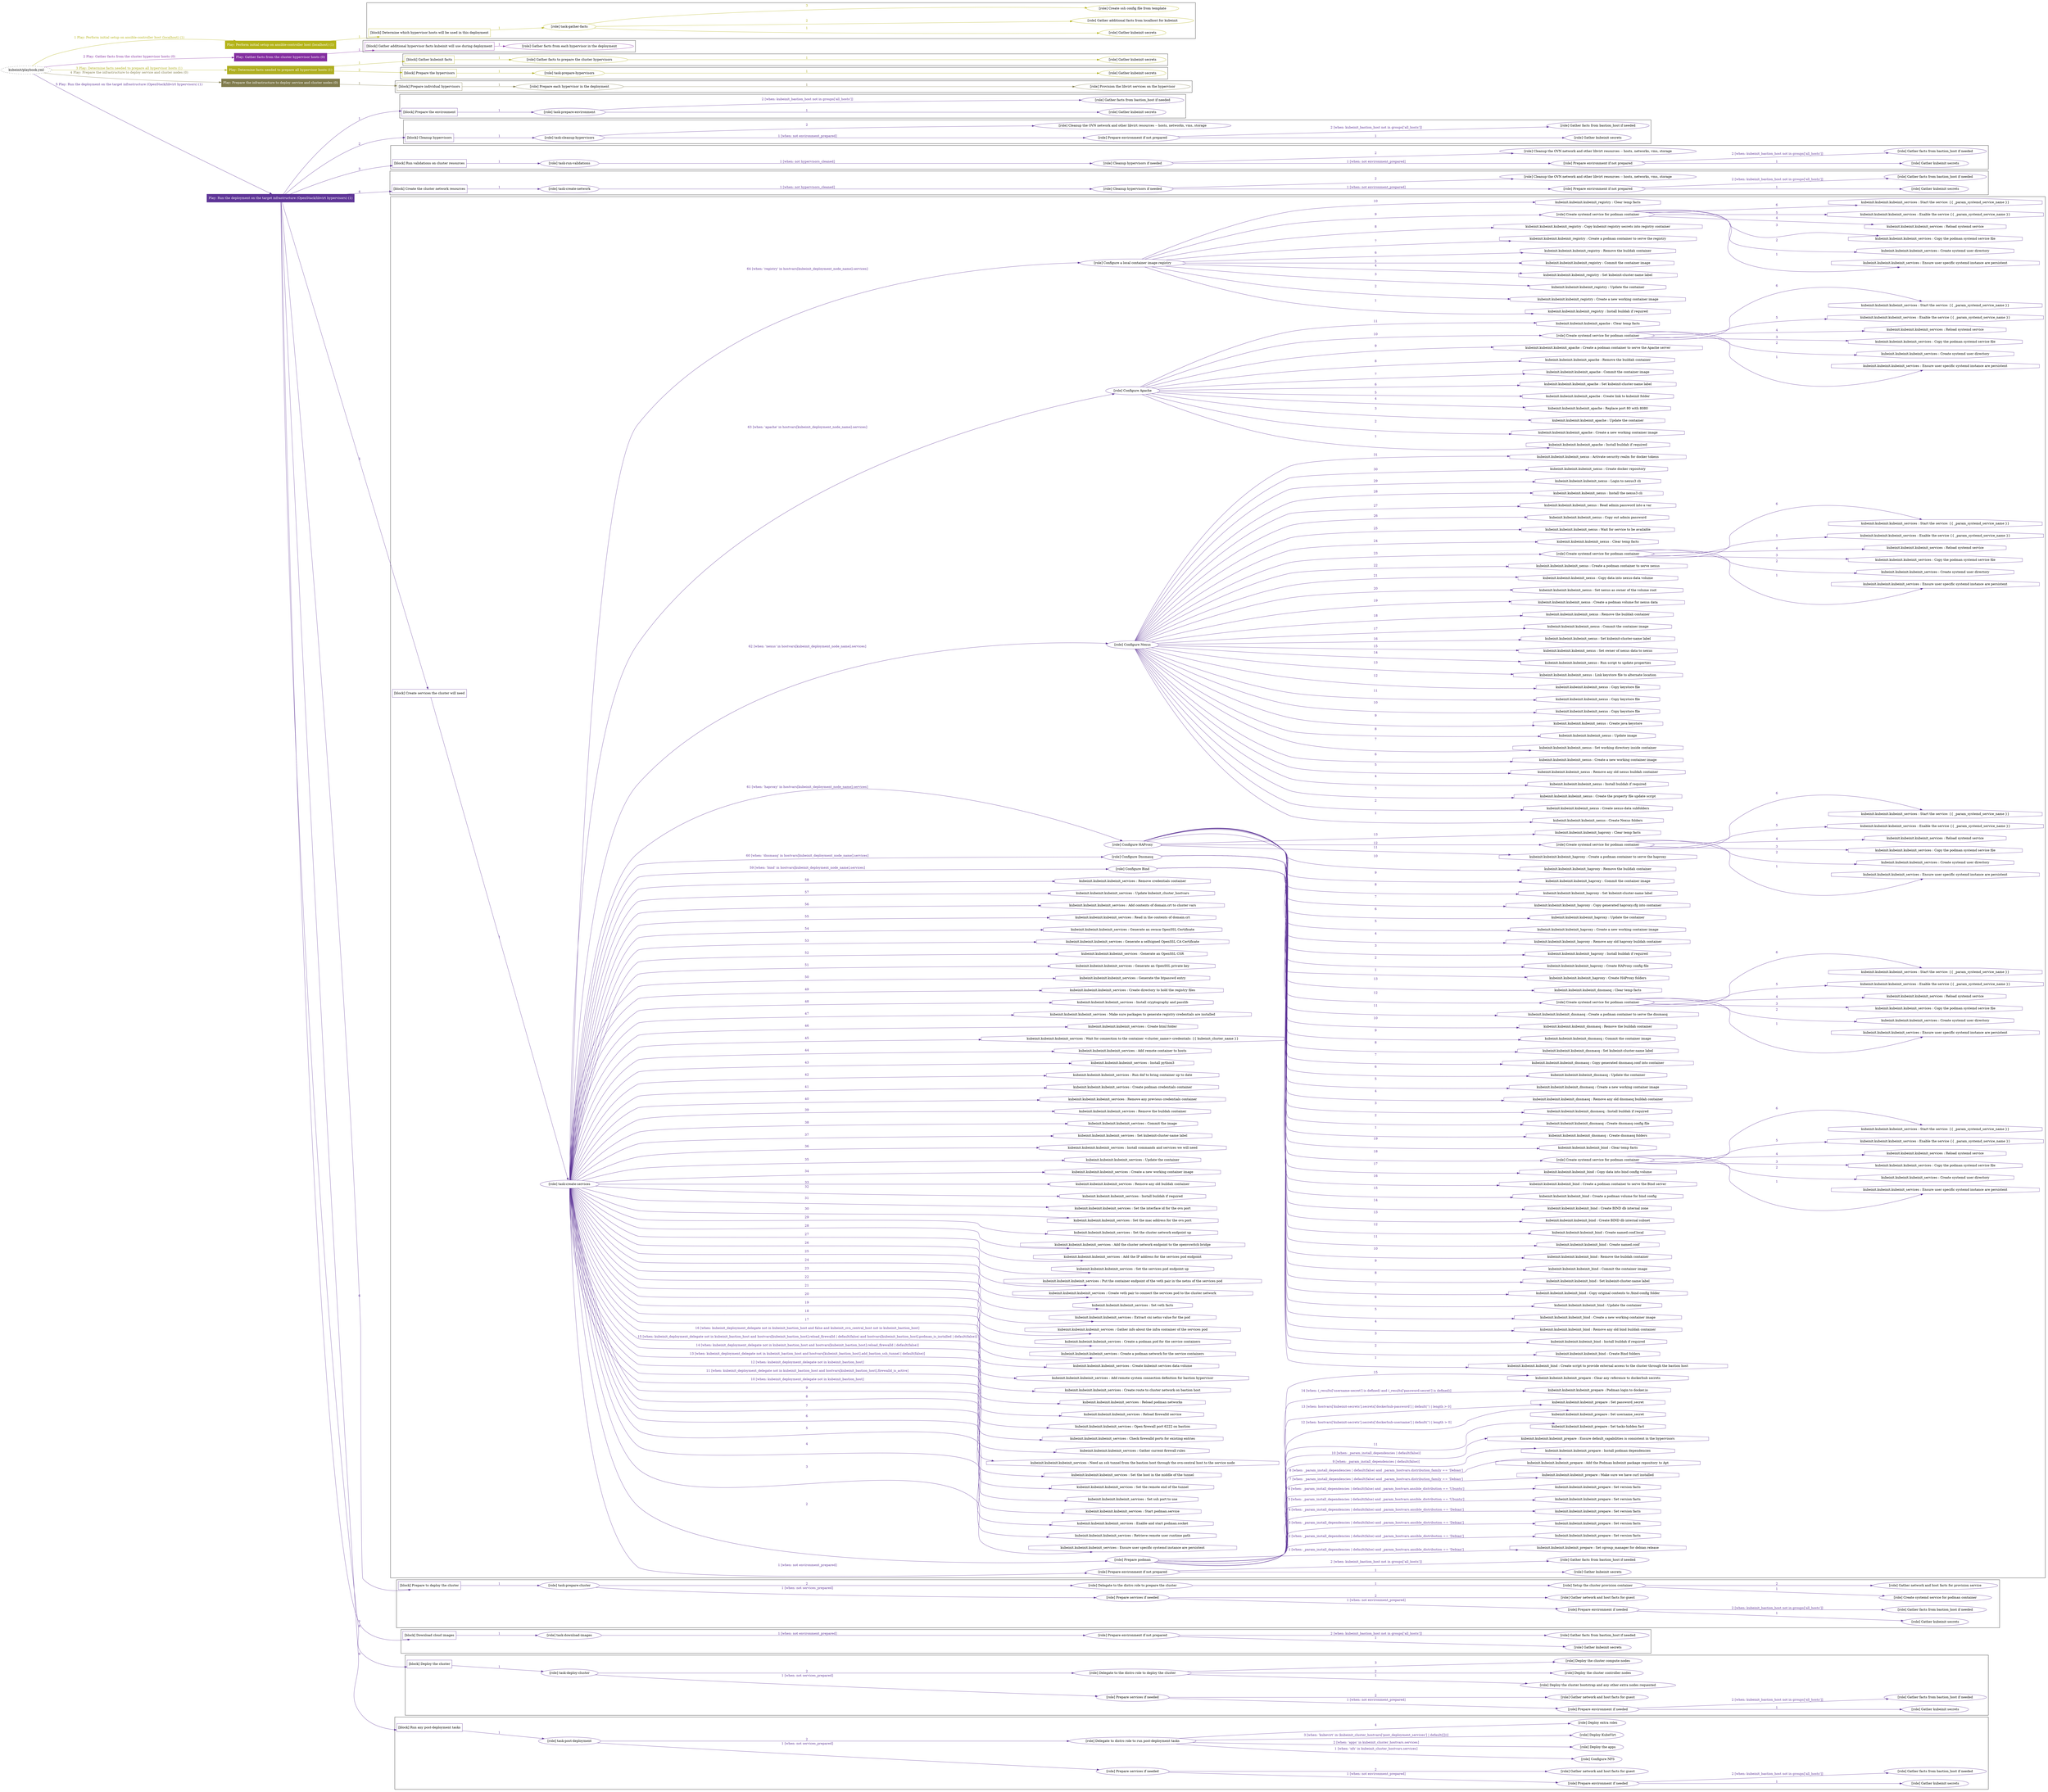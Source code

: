 digraph {
	graph [concentrate=true ordering=in rankdir=LR ratio=fill]
	edge [esep=5 sep=10]
	"kubeinit/playbook.yml" [URL="/home/runner/work/kubeinit/kubeinit/kubeinit/playbook.yml" id=playbook_ed7735b9 style=dotted]
	"kubeinit/playbook.yml" -> play_0f012c84 [label="1 Play: Perform initial setup on ansible-controller host (localhost) (1)" color="#b4b318" fontcolor="#b4b318" id=edge_play_0f012c84 labeltooltip="1 Play: Perform initial setup on ansible-controller host (localhost) (1)" tooltip="1 Play: Perform initial setup on ansible-controller host (localhost) (1)"]
	subgraph "Play: Perform initial setup on ansible-controller host (localhost) (1)" {
		play_0f012c84 [label="Play: Perform initial setup on ansible-controller host (localhost) (1)" URL="/home/runner/work/kubeinit/kubeinit/kubeinit/playbook.yml" color="#b4b318" fontcolor="#ffffff" id=play_0f012c84 shape=box style=filled tooltip=localhost]
		play_0f012c84 -> block_6be46710 [label=1 color="#b4b318" fontcolor="#b4b318" id=edge_block_6be46710 labeltooltip=1 tooltip=1]
		subgraph cluster_block_6be46710 {
			block_6be46710 [label="[block] Determine which hypervisor hosts will be used in this deployment" URL="/home/runner/work/kubeinit/kubeinit/kubeinit/playbook.yml" color="#b4b318" id=block_6be46710 labeltooltip="Determine which hypervisor hosts will be used in this deployment" shape=box tooltip="Determine which hypervisor hosts will be used in this deployment"]
			block_6be46710 -> role_89b7a5bb [label="1 " color="#b4b318" fontcolor="#b4b318" id=edge_role_89b7a5bb labeltooltip="1 " tooltip="1 "]
			subgraph "task-gather-facts" {
				role_89b7a5bb [label="[role] task-gather-facts" URL="/home/runner/work/kubeinit/kubeinit/kubeinit/playbook.yml" color="#b4b318" id=role_89b7a5bb tooltip="task-gather-facts"]
				role_89b7a5bb -> role_140a022f [label="1 " color="#b4b318" fontcolor="#b4b318" id=edge_role_140a022f labeltooltip="1 " tooltip="1 "]
				subgraph "Gather kubeinit secrets" {
					role_140a022f [label="[role] Gather kubeinit secrets" URL="/home/runner/.ansible/collections/ansible_collections/kubeinit/kubeinit/roles/kubeinit_prepare/tasks/build_hypervisors_group.yml" color="#b4b318" id=role_140a022f tooltip="Gather kubeinit secrets"]
				}
				role_89b7a5bb -> role_524ea3de [label="2 " color="#b4b318" fontcolor="#b4b318" id=edge_role_524ea3de labeltooltip="2 " tooltip="2 "]
				subgraph "Gather additional facts from localhost for kubeinit" {
					role_524ea3de [label="[role] Gather additional facts from localhost for kubeinit" URL="/home/runner/.ansible/collections/ansible_collections/kubeinit/kubeinit/roles/kubeinit_prepare/tasks/build_hypervisors_group.yml" color="#b4b318" id=role_524ea3de tooltip="Gather additional facts from localhost for kubeinit"]
				}
				role_89b7a5bb -> role_c1982329 [label="3 " color="#b4b318" fontcolor="#b4b318" id=edge_role_c1982329 labeltooltip="3 " tooltip="3 "]
				subgraph "Create ssh config file from template" {
					role_c1982329 [label="[role] Create ssh config file from template" URL="/home/runner/.ansible/collections/ansible_collections/kubeinit/kubeinit/roles/kubeinit_prepare/tasks/build_hypervisors_group.yml" color="#b4b318" id=role_c1982329 tooltip="Create ssh config file from template"]
				}
			}
		}
	}
	"kubeinit/playbook.yml" -> play_088d2cc8 [label="2 Play: Gather facts from the cluster hypervisor hosts (0)" color="#832d9f" fontcolor="#832d9f" id=edge_play_088d2cc8 labeltooltip="2 Play: Gather facts from the cluster hypervisor hosts (0)" tooltip="2 Play: Gather facts from the cluster hypervisor hosts (0)"]
	subgraph "Play: Gather facts from the cluster hypervisor hosts (0)" {
		play_088d2cc8 [label="Play: Gather facts from the cluster hypervisor hosts (0)" URL="/home/runner/work/kubeinit/kubeinit/kubeinit/playbook.yml" color="#832d9f" fontcolor="#ffffff" id=play_088d2cc8 shape=box style=filled tooltip="Play: Gather facts from the cluster hypervisor hosts (0)"]
		play_088d2cc8 -> block_67848402 [label=1 color="#832d9f" fontcolor="#832d9f" id=edge_block_67848402 labeltooltip=1 tooltip=1]
		subgraph cluster_block_67848402 {
			block_67848402 [label="[block] Gather additional hypervisor facts kubeinit will use during deployment" URL="/home/runner/work/kubeinit/kubeinit/kubeinit/playbook.yml" color="#832d9f" id=block_67848402 labeltooltip="Gather additional hypervisor facts kubeinit will use during deployment" shape=box tooltip="Gather additional hypervisor facts kubeinit will use during deployment"]
			block_67848402 -> role_d68a99c3 [label="1 " color="#832d9f" fontcolor="#832d9f" id=edge_role_d68a99c3 labeltooltip="1 " tooltip="1 "]
			subgraph "Gather facts from each hypervisor in the deployment" {
				role_d68a99c3 [label="[role] Gather facts from each hypervisor in the deployment" URL="/home/runner/work/kubeinit/kubeinit/kubeinit/playbook.yml" color="#832d9f" id=role_d68a99c3 tooltip="Gather facts from each hypervisor in the deployment"]
			}
		}
	}
	"kubeinit/playbook.yml" -> play_b34f6efb [label="3 Play: Determine facts needed to prepare all hypervisor hosts (1)" color="#aeae1e" fontcolor="#aeae1e" id=edge_play_b34f6efb labeltooltip="3 Play: Determine facts needed to prepare all hypervisor hosts (1)" tooltip="3 Play: Determine facts needed to prepare all hypervisor hosts (1)"]
	subgraph "Play: Determine facts needed to prepare all hypervisor hosts (1)" {
		play_b34f6efb [label="Play: Determine facts needed to prepare all hypervisor hosts (1)" URL="/home/runner/work/kubeinit/kubeinit/kubeinit/playbook.yml" color="#aeae1e" fontcolor="#ffffff" id=play_b34f6efb shape=box style=filled tooltip=localhost]
		play_b34f6efb -> block_6d331450 [label=1 color="#aeae1e" fontcolor="#aeae1e" id=edge_block_6d331450 labeltooltip=1 tooltip=1]
		subgraph cluster_block_6d331450 {
			block_6d331450 [label="[block] Gather kubeinit facts" URL="/home/runner/work/kubeinit/kubeinit/kubeinit/playbook.yml" color="#aeae1e" id=block_6d331450 labeltooltip="Gather kubeinit facts" shape=box tooltip="Gather kubeinit facts"]
			block_6d331450 -> role_ce2c707d [label="1 " color="#aeae1e" fontcolor="#aeae1e" id=edge_role_ce2c707d labeltooltip="1 " tooltip="1 "]
			subgraph "Gather facts to prepare the cluster hypervisors" {
				role_ce2c707d [label="[role] Gather facts to prepare the cluster hypervisors" URL="/home/runner/work/kubeinit/kubeinit/kubeinit/playbook.yml" color="#aeae1e" id=role_ce2c707d tooltip="Gather facts to prepare the cluster hypervisors"]
				role_ce2c707d -> role_ad5ddb43 [label="1 " color="#aeae1e" fontcolor="#aeae1e" id=edge_role_ad5ddb43 labeltooltip="1 " tooltip="1 "]
				subgraph "Gather kubeinit secrets" {
					role_ad5ddb43 [label="[role] Gather kubeinit secrets" URL="/home/runner/.ansible/collections/ansible_collections/kubeinit/kubeinit/roles/kubeinit_prepare/tasks/gather_kubeinit_facts.yml" color="#aeae1e" id=role_ad5ddb43 tooltip="Gather kubeinit secrets"]
				}
			}
		}
		play_b34f6efb -> block_19c56c8d [label=2 color="#aeae1e" fontcolor="#aeae1e" id=edge_block_19c56c8d labeltooltip=2 tooltip=2]
		subgraph cluster_block_19c56c8d {
			block_19c56c8d [label="[block] Prepare the hypervisors" URL="/home/runner/work/kubeinit/kubeinit/kubeinit/playbook.yml" color="#aeae1e" id=block_19c56c8d labeltooltip="Prepare the hypervisors" shape=box tooltip="Prepare the hypervisors"]
			block_19c56c8d -> role_30fa0b6d [label="1 " color="#aeae1e" fontcolor="#aeae1e" id=edge_role_30fa0b6d labeltooltip="1 " tooltip="1 "]
			subgraph "task-prepare-hypervisors" {
				role_30fa0b6d [label="[role] task-prepare-hypervisors" URL="/home/runner/work/kubeinit/kubeinit/kubeinit/playbook.yml" color="#aeae1e" id=role_30fa0b6d tooltip="task-prepare-hypervisors"]
				role_30fa0b6d -> role_1b7c17db [label="1 " color="#aeae1e" fontcolor="#aeae1e" id=edge_role_1b7c17db labeltooltip="1 " tooltip="1 "]
				subgraph "Gather kubeinit secrets" {
					role_1b7c17db [label="[role] Gather kubeinit secrets" URL="/home/runner/.ansible/collections/ansible_collections/kubeinit/kubeinit/roles/kubeinit_prepare/tasks/gather_kubeinit_facts.yml" color="#aeae1e" id=role_1b7c17db tooltip="Gather kubeinit secrets"]
				}
			}
		}
	}
	"kubeinit/playbook.yml" -> play_b43c79b7 [label="4 Play: Prepare the infrastructure to deploy service and cluster nodes (0)" color="#807b4c" fontcolor="#807b4c" id=edge_play_b43c79b7 labeltooltip="4 Play: Prepare the infrastructure to deploy service and cluster nodes (0)" tooltip="4 Play: Prepare the infrastructure to deploy service and cluster nodes (0)"]
	subgraph "Play: Prepare the infrastructure to deploy service and cluster nodes (0)" {
		play_b43c79b7 [label="Play: Prepare the infrastructure to deploy service and cluster nodes (0)" URL="/home/runner/work/kubeinit/kubeinit/kubeinit/playbook.yml" color="#807b4c" fontcolor="#ffffff" id=play_b43c79b7 shape=box style=filled tooltip="Play: Prepare the infrastructure to deploy service and cluster nodes (0)"]
		play_b43c79b7 -> block_93f934f7 [label=1 color="#807b4c" fontcolor="#807b4c" id=edge_block_93f934f7 labeltooltip=1 tooltip=1]
		subgraph cluster_block_93f934f7 {
			block_93f934f7 [label="[block] Prepare individual hypervisors" URL="/home/runner/work/kubeinit/kubeinit/kubeinit/playbook.yml" color="#807b4c" id=block_93f934f7 labeltooltip="Prepare individual hypervisors" shape=box tooltip="Prepare individual hypervisors"]
			block_93f934f7 -> role_2cebf18b [label="1 " color="#807b4c" fontcolor="#807b4c" id=edge_role_2cebf18b labeltooltip="1 " tooltip="1 "]
			subgraph "Prepare each hypervisor in the deployment" {
				role_2cebf18b [label="[role] Prepare each hypervisor in the deployment" URL="/home/runner/work/kubeinit/kubeinit/kubeinit/playbook.yml" color="#807b4c" id=role_2cebf18b tooltip="Prepare each hypervisor in the deployment"]
				role_2cebf18b -> role_562a7334 [label="1 " color="#807b4c" fontcolor="#807b4c" id=edge_role_562a7334 labeltooltip="1 " tooltip="1 "]
				subgraph "Provision the libvirt services on the hypervisor" {
					role_562a7334 [label="[role] Provision the libvirt services on the hypervisor" URL="/home/runner/.ansible/collections/ansible_collections/kubeinit/kubeinit/roles/kubeinit_prepare/tasks/prepare_hypervisor.yml" color="#807b4c" id=role_562a7334 tooltip="Provision the libvirt services on the hypervisor"]
				}
			}
		}
	}
	"kubeinit/playbook.yml" -> play_d0df9360 [label="5 Play: Run the deployment on the target infrastructure (OpenStack/libvirt hypervisors) (1)" color="#5e3597" fontcolor="#5e3597" id=edge_play_d0df9360 labeltooltip="5 Play: Run the deployment on the target infrastructure (OpenStack/libvirt hypervisors) (1)" tooltip="5 Play: Run the deployment on the target infrastructure (OpenStack/libvirt hypervisors) (1)"]
	subgraph "Play: Run the deployment on the target infrastructure (OpenStack/libvirt hypervisors) (1)" {
		play_d0df9360 [label="Play: Run the deployment on the target infrastructure (OpenStack/libvirt hypervisors) (1)" URL="/home/runner/work/kubeinit/kubeinit/kubeinit/playbook.yml" color="#5e3597" fontcolor="#ffffff" id=play_d0df9360 shape=box style=filled tooltip=localhost]
		play_d0df9360 -> block_c0f00f57 [label=1 color="#5e3597" fontcolor="#5e3597" id=edge_block_c0f00f57 labeltooltip=1 tooltip=1]
		subgraph cluster_block_c0f00f57 {
			block_c0f00f57 [label="[block] Prepare the environment" URL="/home/runner/work/kubeinit/kubeinit/kubeinit/playbook.yml" color="#5e3597" id=block_c0f00f57 labeltooltip="Prepare the environment" shape=box tooltip="Prepare the environment"]
			block_c0f00f57 -> role_93de88b6 [label="1 " color="#5e3597" fontcolor="#5e3597" id=edge_role_93de88b6 labeltooltip="1 " tooltip="1 "]
			subgraph "task-prepare-environment" {
				role_93de88b6 [label="[role] task-prepare-environment" URL="/home/runner/work/kubeinit/kubeinit/kubeinit/playbook.yml" color="#5e3597" id=role_93de88b6 tooltip="task-prepare-environment"]
				role_93de88b6 -> role_1ff63200 [label="1 " color="#5e3597" fontcolor="#5e3597" id=edge_role_1ff63200 labeltooltip="1 " tooltip="1 "]
				subgraph "Gather kubeinit secrets" {
					role_1ff63200 [label="[role] Gather kubeinit secrets" URL="/home/runner/.ansible/collections/ansible_collections/kubeinit/kubeinit/roles/kubeinit_prepare/tasks/gather_kubeinit_facts.yml" color="#5e3597" id=role_1ff63200 tooltip="Gather kubeinit secrets"]
				}
				role_93de88b6 -> role_e854efad [label="2 [when: kubeinit_bastion_host not in groups['all_hosts']]" color="#5e3597" fontcolor="#5e3597" id=edge_role_e854efad labeltooltip="2 [when: kubeinit_bastion_host not in groups['all_hosts']]" tooltip="2 [when: kubeinit_bastion_host not in groups['all_hosts']]"]
				subgraph "Gather facts from bastion_host if needed" {
					role_e854efad [label="[role] Gather facts from bastion_host if needed" URL="/home/runner/.ansible/collections/ansible_collections/kubeinit/kubeinit/roles/kubeinit_prepare/tasks/main.yml" color="#5e3597" id=role_e854efad tooltip="Gather facts from bastion_host if needed"]
				}
			}
		}
		play_d0df9360 -> block_218b63d4 [label=2 color="#5e3597" fontcolor="#5e3597" id=edge_block_218b63d4 labeltooltip=2 tooltip=2]
		subgraph cluster_block_218b63d4 {
			block_218b63d4 [label="[block] Cleanup hypervisors" URL="/home/runner/work/kubeinit/kubeinit/kubeinit/playbook.yml" color="#5e3597" id=block_218b63d4 labeltooltip="Cleanup hypervisors" shape=box tooltip="Cleanup hypervisors"]
			block_218b63d4 -> role_0fffe4e2 [label="1 " color="#5e3597" fontcolor="#5e3597" id=edge_role_0fffe4e2 labeltooltip="1 " tooltip="1 "]
			subgraph "task-cleanup-hypervisors" {
				role_0fffe4e2 [label="[role] task-cleanup-hypervisors" URL="/home/runner/work/kubeinit/kubeinit/kubeinit/playbook.yml" color="#5e3597" id=role_0fffe4e2 tooltip="task-cleanup-hypervisors"]
				role_0fffe4e2 -> role_0464aee9 [label="1 [when: not environment_prepared]" color="#5e3597" fontcolor="#5e3597" id=edge_role_0464aee9 labeltooltip="1 [when: not environment_prepared]" tooltip="1 [when: not environment_prepared]"]
				subgraph "Prepare environment if not prepared" {
					role_0464aee9 [label="[role] Prepare environment if not prepared" URL="/home/runner/.ansible/collections/ansible_collections/kubeinit/kubeinit/roles/kubeinit_libvirt/tasks/cleanup_hypervisors.yml" color="#5e3597" id=role_0464aee9 tooltip="Prepare environment if not prepared"]
					role_0464aee9 -> role_0c61ef5b [label="1 " color="#5e3597" fontcolor="#5e3597" id=edge_role_0c61ef5b labeltooltip="1 " tooltip="1 "]
					subgraph "Gather kubeinit secrets" {
						role_0c61ef5b [label="[role] Gather kubeinit secrets" URL="/home/runner/.ansible/collections/ansible_collections/kubeinit/kubeinit/roles/kubeinit_prepare/tasks/gather_kubeinit_facts.yml" color="#5e3597" id=role_0c61ef5b tooltip="Gather kubeinit secrets"]
					}
					role_0464aee9 -> role_e68a80e0 [label="2 [when: kubeinit_bastion_host not in groups['all_hosts']]" color="#5e3597" fontcolor="#5e3597" id=edge_role_e68a80e0 labeltooltip="2 [when: kubeinit_bastion_host not in groups['all_hosts']]" tooltip="2 [when: kubeinit_bastion_host not in groups['all_hosts']]"]
					subgraph "Gather facts from bastion_host if needed" {
						role_e68a80e0 [label="[role] Gather facts from bastion_host if needed" URL="/home/runner/.ansible/collections/ansible_collections/kubeinit/kubeinit/roles/kubeinit_prepare/tasks/main.yml" color="#5e3597" id=role_e68a80e0 tooltip="Gather facts from bastion_host if needed"]
					}
				}
				role_0fffe4e2 -> role_4f41c05e [label="2 " color="#5e3597" fontcolor="#5e3597" id=edge_role_4f41c05e labeltooltip="2 " tooltip="2 "]
				subgraph "Cleanup the OVN network and other libvirt resources -- hosts, networks, vms, storage" {
					role_4f41c05e [label="[role] Cleanup the OVN network and other libvirt resources -- hosts, networks, vms, storage" URL="/home/runner/.ansible/collections/ansible_collections/kubeinit/kubeinit/roles/kubeinit_libvirt/tasks/cleanup_hypervisors.yml" color="#5e3597" id=role_4f41c05e tooltip="Cleanup the OVN network and other libvirt resources -- hosts, networks, vms, storage"]
				}
			}
		}
		play_d0df9360 -> block_c40a6690 [label=3 color="#5e3597" fontcolor="#5e3597" id=edge_block_c40a6690 labeltooltip=3 tooltip=3]
		subgraph cluster_block_c40a6690 {
			block_c40a6690 [label="[block] Run validations on cluster resources" URL="/home/runner/work/kubeinit/kubeinit/kubeinit/playbook.yml" color="#5e3597" id=block_c40a6690 labeltooltip="Run validations on cluster resources" shape=box tooltip="Run validations on cluster resources"]
			block_c40a6690 -> role_ba0a0a03 [label="1 " color="#5e3597" fontcolor="#5e3597" id=edge_role_ba0a0a03 labeltooltip="1 " tooltip="1 "]
			subgraph "task-run-validations" {
				role_ba0a0a03 [label="[role] task-run-validations" URL="/home/runner/work/kubeinit/kubeinit/kubeinit/playbook.yml" color="#5e3597" id=role_ba0a0a03 tooltip="task-run-validations"]
				role_ba0a0a03 -> role_c25c9fc3 [label="1 [when: not hypervisors_cleaned]" color="#5e3597" fontcolor="#5e3597" id=edge_role_c25c9fc3 labeltooltip="1 [when: not hypervisors_cleaned]" tooltip="1 [when: not hypervisors_cleaned]"]
				subgraph "Cleanup hypervisors if needed" {
					role_c25c9fc3 [label="[role] Cleanup hypervisors if needed" URL="/home/runner/.ansible/collections/ansible_collections/kubeinit/kubeinit/roles/kubeinit_validations/tasks/main.yml" color="#5e3597" id=role_c25c9fc3 tooltip="Cleanup hypervisors if needed"]
					role_c25c9fc3 -> role_a3a601ec [label="1 [when: not environment_prepared]" color="#5e3597" fontcolor="#5e3597" id=edge_role_a3a601ec labeltooltip="1 [when: not environment_prepared]" tooltip="1 [when: not environment_prepared]"]
					subgraph "Prepare environment if not prepared" {
						role_a3a601ec [label="[role] Prepare environment if not prepared" URL="/home/runner/.ansible/collections/ansible_collections/kubeinit/kubeinit/roles/kubeinit_libvirt/tasks/cleanup_hypervisors.yml" color="#5e3597" id=role_a3a601ec tooltip="Prepare environment if not prepared"]
						role_a3a601ec -> role_2707665c [label="1 " color="#5e3597" fontcolor="#5e3597" id=edge_role_2707665c labeltooltip="1 " tooltip="1 "]
						subgraph "Gather kubeinit secrets" {
							role_2707665c [label="[role] Gather kubeinit secrets" URL="/home/runner/.ansible/collections/ansible_collections/kubeinit/kubeinit/roles/kubeinit_prepare/tasks/gather_kubeinit_facts.yml" color="#5e3597" id=role_2707665c tooltip="Gather kubeinit secrets"]
						}
						role_a3a601ec -> role_ddc1cd9f [label="2 [when: kubeinit_bastion_host not in groups['all_hosts']]" color="#5e3597" fontcolor="#5e3597" id=edge_role_ddc1cd9f labeltooltip="2 [when: kubeinit_bastion_host not in groups['all_hosts']]" tooltip="2 [when: kubeinit_bastion_host not in groups['all_hosts']]"]
						subgraph "Gather facts from bastion_host if needed" {
							role_ddc1cd9f [label="[role] Gather facts from bastion_host if needed" URL="/home/runner/.ansible/collections/ansible_collections/kubeinit/kubeinit/roles/kubeinit_prepare/tasks/main.yml" color="#5e3597" id=role_ddc1cd9f tooltip="Gather facts from bastion_host if needed"]
						}
					}
					role_c25c9fc3 -> role_2baa7b63 [label="2 " color="#5e3597" fontcolor="#5e3597" id=edge_role_2baa7b63 labeltooltip="2 " tooltip="2 "]
					subgraph "Cleanup the OVN network and other libvirt resources -- hosts, networks, vms, storage" {
						role_2baa7b63 [label="[role] Cleanup the OVN network and other libvirt resources -- hosts, networks, vms, storage" URL="/home/runner/.ansible/collections/ansible_collections/kubeinit/kubeinit/roles/kubeinit_libvirt/tasks/cleanup_hypervisors.yml" color="#5e3597" id=role_2baa7b63 tooltip="Cleanup the OVN network and other libvirt resources -- hosts, networks, vms, storage"]
					}
				}
			}
		}
		play_d0df9360 -> block_caa4e925 [label=4 color="#5e3597" fontcolor="#5e3597" id=edge_block_caa4e925 labeltooltip=4 tooltip=4]
		subgraph cluster_block_caa4e925 {
			block_caa4e925 [label="[block] Create the cluster network resources" URL="/home/runner/work/kubeinit/kubeinit/kubeinit/playbook.yml" color="#5e3597" id=block_caa4e925 labeltooltip="Create the cluster network resources" shape=box tooltip="Create the cluster network resources"]
			block_caa4e925 -> role_e57ce277 [label="1 " color="#5e3597" fontcolor="#5e3597" id=edge_role_e57ce277 labeltooltip="1 " tooltip="1 "]
			subgraph "task-create-network" {
				role_e57ce277 [label="[role] task-create-network" URL="/home/runner/work/kubeinit/kubeinit/kubeinit/playbook.yml" color="#5e3597" id=role_e57ce277 tooltip="task-create-network"]
				role_e57ce277 -> role_484ac1c9 [label="1 [when: not hypervisors_cleaned]" color="#5e3597" fontcolor="#5e3597" id=edge_role_484ac1c9 labeltooltip="1 [when: not hypervisors_cleaned]" tooltip="1 [when: not hypervisors_cleaned]"]
				subgraph "Cleanup hypervisors if needed" {
					role_484ac1c9 [label="[role] Cleanup hypervisors if needed" URL="/home/runner/.ansible/collections/ansible_collections/kubeinit/kubeinit/roles/kubeinit_libvirt/tasks/create_network.yml" color="#5e3597" id=role_484ac1c9 tooltip="Cleanup hypervisors if needed"]
					role_484ac1c9 -> role_2a6ae701 [label="1 [when: not environment_prepared]" color="#5e3597" fontcolor="#5e3597" id=edge_role_2a6ae701 labeltooltip="1 [when: not environment_prepared]" tooltip="1 [when: not environment_prepared]"]
					subgraph "Prepare environment if not prepared" {
						role_2a6ae701 [label="[role] Prepare environment if not prepared" URL="/home/runner/.ansible/collections/ansible_collections/kubeinit/kubeinit/roles/kubeinit_libvirt/tasks/cleanup_hypervisors.yml" color="#5e3597" id=role_2a6ae701 tooltip="Prepare environment if not prepared"]
						role_2a6ae701 -> role_31a6e135 [label="1 " color="#5e3597" fontcolor="#5e3597" id=edge_role_31a6e135 labeltooltip="1 " tooltip="1 "]
						subgraph "Gather kubeinit secrets" {
							role_31a6e135 [label="[role] Gather kubeinit secrets" URL="/home/runner/.ansible/collections/ansible_collections/kubeinit/kubeinit/roles/kubeinit_prepare/tasks/gather_kubeinit_facts.yml" color="#5e3597" id=role_31a6e135 tooltip="Gather kubeinit secrets"]
						}
						role_2a6ae701 -> role_16905e7a [label="2 [when: kubeinit_bastion_host not in groups['all_hosts']]" color="#5e3597" fontcolor="#5e3597" id=edge_role_16905e7a labeltooltip="2 [when: kubeinit_bastion_host not in groups['all_hosts']]" tooltip="2 [when: kubeinit_bastion_host not in groups['all_hosts']]"]
						subgraph "Gather facts from bastion_host if needed" {
							role_16905e7a [label="[role] Gather facts from bastion_host if needed" URL="/home/runner/.ansible/collections/ansible_collections/kubeinit/kubeinit/roles/kubeinit_prepare/tasks/main.yml" color="#5e3597" id=role_16905e7a tooltip="Gather facts from bastion_host if needed"]
						}
					}
					role_484ac1c9 -> role_3d39678d [label="2 " color="#5e3597" fontcolor="#5e3597" id=edge_role_3d39678d labeltooltip="2 " tooltip="2 "]
					subgraph "Cleanup the OVN network and other libvirt resources -- hosts, networks, vms, storage" {
						role_3d39678d [label="[role] Cleanup the OVN network and other libvirt resources -- hosts, networks, vms, storage" URL="/home/runner/.ansible/collections/ansible_collections/kubeinit/kubeinit/roles/kubeinit_libvirt/tasks/cleanup_hypervisors.yml" color="#5e3597" id=role_3d39678d tooltip="Cleanup the OVN network and other libvirt resources -- hosts, networks, vms, storage"]
					}
				}
			}
		}
		play_d0df9360 -> block_5fd94c74 [label=5 color="#5e3597" fontcolor="#5e3597" id=edge_block_5fd94c74 labeltooltip=5 tooltip=5]
		subgraph cluster_block_5fd94c74 {
			block_5fd94c74 [label="[block] Create services the cluster will need" URL="/home/runner/work/kubeinit/kubeinit/kubeinit/playbook.yml" color="#5e3597" id=block_5fd94c74 labeltooltip="Create services the cluster will need" shape=box tooltip="Create services the cluster will need"]
			block_5fd94c74 -> role_bc7de8ba [label="1 " color="#5e3597" fontcolor="#5e3597" id=edge_role_bc7de8ba labeltooltip="1 " tooltip="1 "]
			subgraph "task-create-services" {
				role_bc7de8ba [label="[role] task-create-services" URL="/home/runner/work/kubeinit/kubeinit/kubeinit/playbook.yml" color="#5e3597" id=role_bc7de8ba tooltip="task-create-services"]
				role_bc7de8ba -> role_f771abf0 [label="1 [when: not environment_prepared]" color="#5e3597" fontcolor="#5e3597" id=edge_role_f771abf0 labeltooltip="1 [when: not environment_prepared]" tooltip="1 [when: not environment_prepared]"]
				subgraph "Prepare environment if not prepared" {
					role_f771abf0 [label="[role] Prepare environment if not prepared" URL="/home/runner/.ansible/collections/ansible_collections/kubeinit/kubeinit/roles/kubeinit_services/tasks/main.yml" color="#5e3597" id=role_f771abf0 tooltip="Prepare environment if not prepared"]
					role_f771abf0 -> role_7d13b00e [label="1 " color="#5e3597" fontcolor="#5e3597" id=edge_role_7d13b00e labeltooltip="1 " tooltip="1 "]
					subgraph "Gather kubeinit secrets" {
						role_7d13b00e [label="[role] Gather kubeinit secrets" URL="/home/runner/.ansible/collections/ansible_collections/kubeinit/kubeinit/roles/kubeinit_prepare/tasks/gather_kubeinit_facts.yml" color="#5e3597" id=role_7d13b00e tooltip="Gather kubeinit secrets"]
					}
					role_f771abf0 -> role_14c48baf [label="2 [when: kubeinit_bastion_host not in groups['all_hosts']]" color="#5e3597" fontcolor="#5e3597" id=edge_role_14c48baf labeltooltip="2 [when: kubeinit_bastion_host not in groups['all_hosts']]" tooltip="2 [when: kubeinit_bastion_host not in groups['all_hosts']]"]
					subgraph "Gather facts from bastion_host if needed" {
						role_14c48baf [label="[role] Gather facts from bastion_host if needed" URL="/home/runner/.ansible/collections/ansible_collections/kubeinit/kubeinit/roles/kubeinit_prepare/tasks/main.yml" color="#5e3597" id=role_14c48baf tooltip="Gather facts from bastion_host if needed"]
					}
				}
				role_bc7de8ba -> role_e84f2de6 [label="2 " color="#5e3597" fontcolor="#5e3597" id=edge_role_e84f2de6 labeltooltip="2 " tooltip="2 "]
				subgraph "Prepare podman" {
					role_e84f2de6 [label="[role] Prepare podman" URL="/home/runner/.ansible/collections/ansible_collections/kubeinit/kubeinit/roles/kubeinit_services/tasks/00_create_service_pod.yml" color="#5e3597" id=role_e84f2de6 tooltip="Prepare podman"]
					task_42eb3e3d [label="kubeinit.kubeinit.kubeinit_prepare : Set cgroup_manager for debian release" URL="/home/runner/.ansible/collections/ansible_collections/kubeinit/kubeinit/roles/kubeinit_prepare/tasks/prepare_podman.yml" color="#5e3597" id=task_42eb3e3d shape=octagon tooltip="kubeinit.kubeinit.kubeinit_prepare : Set cgroup_manager for debian release"]
					role_e84f2de6 -> task_42eb3e3d [label="1 [when: _param_install_dependencies | default(false) and _param_hostvars.ansible_distribution == 'Debian']" color="#5e3597" fontcolor="#5e3597" id=edge_task_42eb3e3d labeltooltip="1 [when: _param_install_dependencies | default(false) and _param_hostvars.ansible_distribution == 'Debian']" tooltip="1 [when: _param_install_dependencies | default(false) and _param_hostvars.ansible_distribution == 'Debian']"]
					task_a460f60c [label="kubeinit.kubeinit.kubeinit_prepare : Set version facts" URL="/home/runner/.ansible/collections/ansible_collections/kubeinit/kubeinit/roles/kubeinit_prepare/tasks/prepare_podman.yml" color="#5e3597" id=task_a460f60c shape=octagon tooltip="kubeinit.kubeinit.kubeinit_prepare : Set version facts"]
					role_e84f2de6 -> task_a460f60c [label="2 [when: _param_install_dependencies | default(false) and _param_hostvars.ansible_distribution == 'Debian']" color="#5e3597" fontcolor="#5e3597" id=edge_task_a460f60c labeltooltip="2 [when: _param_install_dependencies | default(false) and _param_hostvars.ansible_distribution == 'Debian']" tooltip="2 [when: _param_install_dependencies | default(false) and _param_hostvars.ansible_distribution == 'Debian']"]
					task_df9dfd3e [label="kubeinit.kubeinit.kubeinit_prepare : Set version facts" URL="/home/runner/.ansible/collections/ansible_collections/kubeinit/kubeinit/roles/kubeinit_prepare/tasks/prepare_podman.yml" color="#5e3597" id=task_df9dfd3e shape=octagon tooltip="kubeinit.kubeinit.kubeinit_prepare : Set version facts"]
					role_e84f2de6 -> task_df9dfd3e [label="3 [when: _param_install_dependencies | default(false) and _param_hostvars.ansible_distribution == 'Debian']" color="#5e3597" fontcolor="#5e3597" id=edge_task_df9dfd3e labeltooltip="3 [when: _param_install_dependencies | default(false) and _param_hostvars.ansible_distribution == 'Debian']" tooltip="3 [when: _param_install_dependencies | default(false) and _param_hostvars.ansible_distribution == 'Debian']"]
					task_97f9f327 [label="kubeinit.kubeinit.kubeinit_prepare : Set version facts" URL="/home/runner/.ansible/collections/ansible_collections/kubeinit/kubeinit/roles/kubeinit_prepare/tasks/prepare_podman.yml" color="#5e3597" id=task_97f9f327 shape=octagon tooltip="kubeinit.kubeinit.kubeinit_prepare : Set version facts"]
					role_e84f2de6 -> task_97f9f327 [label="4 [when: _param_install_dependencies | default(false) and _param_hostvars.ansible_distribution == 'Debian']" color="#5e3597" fontcolor="#5e3597" id=edge_task_97f9f327 labeltooltip="4 [when: _param_install_dependencies | default(false) and _param_hostvars.ansible_distribution == 'Debian']" tooltip="4 [when: _param_install_dependencies | default(false) and _param_hostvars.ansible_distribution == 'Debian']"]
					task_d568aa4a [label="kubeinit.kubeinit.kubeinit_prepare : Set version facts" URL="/home/runner/.ansible/collections/ansible_collections/kubeinit/kubeinit/roles/kubeinit_prepare/tasks/prepare_podman.yml" color="#5e3597" id=task_d568aa4a shape=octagon tooltip="kubeinit.kubeinit.kubeinit_prepare : Set version facts"]
					role_e84f2de6 -> task_d568aa4a [label="5 [when: _param_install_dependencies | default(false) and _param_hostvars.ansible_distribution == 'Ubuntu']" color="#5e3597" fontcolor="#5e3597" id=edge_task_d568aa4a labeltooltip="5 [when: _param_install_dependencies | default(false) and _param_hostvars.ansible_distribution == 'Ubuntu']" tooltip="5 [when: _param_install_dependencies | default(false) and _param_hostvars.ansible_distribution == 'Ubuntu']"]
					task_420a5219 [label="kubeinit.kubeinit.kubeinit_prepare : Set version facts" URL="/home/runner/.ansible/collections/ansible_collections/kubeinit/kubeinit/roles/kubeinit_prepare/tasks/prepare_podman.yml" color="#5e3597" id=task_420a5219 shape=octagon tooltip="kubeinit.kubeinit.kubeinit_prepare : Set version facts"]
					role_e84f2de6 -> task_420a5219 [label="6 [when: _param_install_dependencies | default(false) and _param_hostvars.ansible_distribution == 'Ubuntu']" color="#5e3597" fontcolor="#5e3597" id=edge_task_420a5219 labeltooltip="6 [when: _param_install_dependencies | default(false) and _param_hostvars.ansible_distribution == 'Ubuntu']" tooltip="6 [when: _param_install_dependencies | default(false) and _param_hostvars.ansible_distribution == 'Ubuntu']"]
					task_bf7e99e6 [label="kubeinit.kubeinit.kubeinit_prepare : Make sure we have curl installed" URL="/home/runner/.ansible/collections/ansible_collections/kubeinit/kubeinit/roles/kubeinit_prepare/tasks/prepare_podman.yml" color="#5e3597" id=task_bf7e99e6 shape=octagon tooltip="kubeinit.kubeinit.kubeinit_prepare : Make sure we have curl installed"]
					role_e84f2de6 -> task_bf7e99e6 [label="7 [when: _param_install_dependencies | default(false) and _param_hostvars.distribution_family == 'Debian']" color="#5e3597" fontcolor="#5e3597" id=edge_task_bf7e99e6 labeltooltip="7 [when: _param_install_dependencies | default(false) and _param_hostvars.distribution_family == 'Debian']" tooltip="7 [when: _param_install_dependencies | default(false) and _param_hostvars.distribution_family == 'Debian']"]
					task_a26df1f1 [label="kubeinit.kubeinit.kubeinit_prepare : Add the Podman kubeinit package repository to Apt" URL="/home/runner/.ansible/collections/ansible_collections/kubeinit/kubeinit/roles/kubeinit_prepare/tasks/prepare_podman.yml" color="#5e3597" id=task_a26df1f1 shape=octagon tooltip="kubeinit.kubeinit.kubeinit_prepare : Add the Podman kubeinit package repository to Apt"]
					role_e84f2de6 -> task_a26df1f1 [label="8 [when: _param_install_dependencies | default(false) and _param_hostvars.distribution_family == 'Debian']" color="#5e3597" fontcolor="#5e3597" id=edge_task_a26df1f1 labeltooltip="8 [when: _param_install_dependencies | default(false) and _param_hostvars.distribution_family == 'Debian']" tooltip="8 [when: _param_install_dependencies | default(false) and _param_hostvars.distribution_family == 'Debian']"]
					task_89bf1c9e [label="kubeinit.kubeinit.kubeinit_prepare : Install podman dependencies" URL="/home/runner/.ansible/collections/ansible_collections/kubeinit/kubeinit/roles/kubeinit_prepare/tasks/prepare_podman.yml" color="#5e3597" id=task_89bf1c9e shape=octagon tooltip="kubeinit.kubeinit.kubeinit_prepare : Install podman dependencies"]
					role_e84f2de6 -> task_89bf1c9e [label="9 [when: _param_install_dependencies | default(false)]" color="#5e3597" fontcolor="#5e3597" id=edge_task_89bf1c9e labeltooltip="9 [when: _param_install_dependencies | default(false)]" tooltip="9 [when: _param_install_dependencies | default(false)]"]
					task_158c5943 [label="kubeinit.kubeinit.kubeinit_prepare : Ensure default_capabilities is consistent in the hypervisors" URL="/home/runner/.ansible/collections/ansible_collections/kubeinit/kubeinit/roles/kubeinit_prepare/tasks/prepare_podman.yml" color="#5e3597" id=task_158c5943 shape=octagon tooltip="kubeinit.kubeinit.kubeinit_prepare : Ensure default_capabilities is consistent in the hypervisors"]
					role_e84f2de6 -> task_158c5943 [label="10 [when: _param_install_dependencies | default(false)]" color="#5e3597" fontcolor="#5e3597" id=edge_task_158c5943 labeltooltip="10 [when: _param_install_dependencies | default(false)]" tooltip="10 [when: _param_install_dependencies | default(false)]"]
					task_3862bb52 [label="kubeinit.kubeinit.kubeinit_prepare : Set tasks-hidden fact" URL="/home/runner/.ansible/collections/ansible_collections/kubeinit/kubeinit/roles/kubeinit_prepare/tasks/prepare_podman.yml" color="#5e3597" id=task_3862bb52 shape=octagon tooltip="kubeinit.kubeinit.kubeinit_prepare : Set tasks-hidden fact"]
					role_e84f2de6 -> task_3862bb52 [label="11 " color="#5e3597" fontcolor="#5e3597" id=edge_task_3862bb52 labeltooltip="11 " tooltip="11 "]
					task_298033b0 [label="kubeinit.kubeinit.kubeinit_prepare : Set username_secret" URL="/home/runner/.ansible/collections/ansible_collections/kubeinit/kubeinit/roles/kubeinit_prepare/tasks/prepare_podman.yml" color="#5e3597" id=task_298033b0 shape=octagon tooltip="kubeinit.kubeinit.kubeinit_prepare : Set username_secret"]
					role_e84f2de6 -> task_298033b0 [label="12 [when: hostvars['kubeinit-secrets'].secrets['dockerhub-username'] | default('') | length > 0]" color="#5e3597" fontcolor="#5e3597" id=edge_task_298033b0 labeltooltip="12 [when: hostvars['kubeinit-secrets'].secrets['dockerhub-username'] | default('') | length > 0]" tooltip="12 [when: hostvars['kubeinit-secrets'].secrets['dockerhub-username'] | default('') | length > 0]"]
					task_b3e30221 [label="kubeinit.kubeinit.kubeinit_prepare : Set password_secret" URL="/home/runner/.ansible/collections/ansible_collections/kubeinit/kubeinit/roles/kubeinit_prepare/tasks/prepare_podman.yml" color="#5e3597" id=task_b3e30221 shape=octagon tooltip="kubeinit.kubeinit.kubeinit_prepare : Set password_secret"]
					role_e84f2de6 -> task_b3e30221 [label="13 [when: hostvars['kubeinit-secrets'].secrets['dockerhub-password'] | default('') | length > 0]" color="#5e3597" fontcolor="#5e3597" id=edge_task_b3e30221 labeltooltip="13 [when: hostvars['kubeinit-secrets'].secrets['dockerhub-password'] | default('') | length > 0]" tooltip="13 [when: hostvars['kubeinit-secrets'].secrets['dockerhub-password'] | default('') | length > 0]"]
					task_10ca8e5a [label="kubeinit.kubeinit.kubeinit_prepare : Podman login to docker.io" URL="/home/runner/.ansible/collections/ansible_collections/kubeinit/kubeinit/roles/kubeinit_prepare/tasks/prepare_podman.yml" color="#5e3597" id=task_10ca8e5a shape=octagon tooltip="kubeinit.kubeinit.kubeinit_prepare : Podman login to docker.io"]
					role_e84f2de6 -> task_10ca8e5a [label="14 [when: (_results['username-secret'] is defined) and (_results['password-secret'] is defined)]" color="#5e3597" fontcolor="#5e3597" id=edge_task_10ca8e5a labeltooltip="14 [when: (_results['username-secret'] is defined) and (_results['password-secret'] is defined)]" tooltip="14 [when: (_results['username-secret'] is defined) and (_results['password-secret'] is defined)]"]
					task_4c97d2d9 [label="kubeinit.kubeinit.kubeinit_prepare : Clear any reference to dockerhub secrets" URL="/home/runner/.ansible/collections/ansible_collections/kubeinit/kubeinit/roles/kubeinit_prepare/tasks/prepare_podman.yml" color="#5e3597" id=task_4c97d2d9 shape=octagon tooltip="kubeinit.kubeinit.kubeinit_prepare : Clear any reference to dockerhub secrets"]
					role_e84f2de6 -> task_4c97d2d9 [label="15 " color="#5e3597" fontcolor="#5e3597" id=edge_task_4c97d2d9 labeltooltip="15 " tooltip="15 "]
				}
				task_d50c6792 [label="kubeinit.kubeinit.kubeinit_services : Ensure user specific systemd instance are persistent" URL="/home/runner/.ansible/collections/ansible_collections/kubeinit/kubeinit/roles/kubeinit_services/tasks/00_create_service_pod.yml" color="#5e3597" id=task_d50c6792 shape=octagon tooltip="kubeinit.kubeinit.kubeinit_services : Ensure user specific systemd instance are persistent"]
				role_bc7de8ba -> task_d50c6792 [label="3 " color="#5e3597" fontcolor="#5e3597" id=edge_task_d50c6792 labeltooltip="3 " tooltip="3 "]
				task_6e084e25 [label="kubeinit.kubeinit.kubeinit_services : Retrieve remote user runtime path" URL="/home/runner/.ansible/collections/ansible_collections/kubeinit/kubeinit/roles/kubeinit_services/tasks/00_create_service_pod.yml" color="#5e3597" id=task_6e084e25 shape=octagon tooltip="kubeinit.kubeinit.kubeinit_services : Retrieve remote user runtime path"]
				role_bc7de8ba -> task_6e084e25 [label="4 " color="#5e3597" fontcolor="#5e3597" id=edge_task_6e084e25 labeltooltip="4 " tooltip="4 "]
				task_a7d4c8f3 [label="kubeinit.kubeinit.kubeinit_services : Enable and start podman.socket" URL="/home/runner/.ansible/collections/ansible_collections/kubeinit/kubeinit/roles/kubeinit_services/tasks/00_create_service_pod.yml" color="#5e3597" id=task_a7d4c8f3 shape=octagon tooltip="kubeinit.kubeinit.kubeinit_services : Enable and start podman.socket"]
				role_bc7de8ba -> task_a7d4c8f3 [label="5 " color="#5e3597" fontcolor="#5e3597" id=edge_task_a7d4c8f3 labeltooltip="5 " tooltip="5 "]
				task_415acb80 [label="kubeinit.kubeinit.kubeinit_services : Start podman.service" URL="/home/runner/.ansible/collections/ansible_collections/kubeinit/kubeinit/roles/kubeinit_services/tasks/00_create_service_pod.yml" color="#5e3597" id=task_415acb80 shape=octagon tooltip="kubeinit.kubeinit.kubeinit_services : Start podman.service"]
				role_bc7de8ba -> task_415acb80 [label="6 " color="#5e3597" fontcolor="#5e3597" id=edge_task_415acb80 labeltooltip="6 " tooltip="6 "]
				task_119fc5bd [label="kubeinit.kubeinit.kubeinit_services : Set ssh port to use" URL="/home/runner/.ansible/collections/ansible_collections/kubeinit/kubeinit/roles/kubeinit_services/tasks/00_create_service_pod.yml" color="#5e3597" id=task_119fc5bd shape=octagon tooltip="kubeinit.kubeinit.kubeinit_services : Set ssh port to use"]
				role_bc7de8ba -> task_119fc5bd [label="7 " color="#5e3597" fontcolor="#5e3597" id=edge_task_119fc5bd labeltooltip="7 " tooltip="7 "]
				task_21b9e765 [label="kubeinit.kubeinit.kubeinit_services : Set the remote end of the tunnel" URL="/home/runner/.ansible/collections/ansible_collections/kubeinit/kubeinit/roles/kubeinit_services/tasks/00_create_service_pod.yml" color="#5e3597" id=task_21b9e765 shape=octagon tooltip="kubeinit.kubeinit.kubeinit_services : Set the remote end of the tunnel"]
				role_bc7de8ba -> task_21b9e765 [label="8 " color="#5e3597" fontcolor="#5e3597" id=edge_task_21b9e765 labeltooltip="8 " tooltip="8 "]
				task_55b522c2 [label="kubeinit.kubeinit.kubeinit_services : Set the host in the middle of the tunnel" URL="/home/runner/.ansible/collections/ansible_collections/kubeinit/kubeinit/roles/kubeinit_services/tasks/00_create_service_pod.yml" color="#5e3597" id=task_55b522c2 shape=octagon tooltip="kubeinit.kubeinit.kubeinit_services : Set the host in the middle of the tunnel"]
				role_bc7de8ba -> task_55b522c2 [label="9 " color="#5e3597" fontcolor="#5e3597" id=edge_task_55b522c2 labeltooltip="9 " tooltip="9 "]
				task_cdc7612a [label="kubeinit.kubeinit.kubeinit_services : Need an ssh tunnel from the bastion host through the ovn-central host to the service node" URL="/home/runner/.ansible/collections/ansible_collections/kubeinit/kubeinit/roles/kubeinit_services/tasks/00_create_service_pod.yml" color="#5e3597" id=task_cdc7612a shape=octagon tooltip="kubeinit.kubeinit.kubeinit_services : Need an ssh tunnel from the bastion host through the ovn-central host to the service node"]
				role_bc7de8ba -> task_cdc7612a [label="10 [when: kubeinit_deployment_delegate not in kubeinit_bastion_host]" color="#5e3597" fontcolor="#5e3597" id=edge_task_cdc7612a labeltooltip="10 [when: kubeinit_deployment_delegate not in kubeinit_bastion_host]" tooltip="10 [when: kubeinit_deployment_delegate not in kubeinit_bastion_host]"]
				task_3df738ef [label="kubeinit.kubeinit.kubeinit_services : Gather current firewall rules" URL="/home/runner/.ansible/collections/ansible_collections/kubeinit/kubeinit/roles/kubeinit_services/tasks/00_create_service_pod.yml" color="#5e3597" id=task_3df738ef shape=octagon tooltip="kubeinit.kubeinit.kubeinit_services : Gather current firewall rules"]
				role_bc7de8ba -> task_3df738ef [label="11 [when: kubeinit_deployment_delegate not in kubeinit_bastion_host and hostvars[kubeinit_bastion_host].firewalld_is_active]" color="#5e3597" fontcolor="#5e3597" id=edge_task_3df738ef labeltooltip="11 [when: kubeinit_deployment_delegate not in kubeinit_bastion_host and hostvars[kubeinit_bastion_host].firewalld_is_active]" tooltip="11 [when: kubeinit_deployment_delegate not in kubeinit_bastion_host and hostvars[kubeinit_bastion_host].firewalld_is_active]"]
				task_f97dba13 [label="kubeinit.kubeinit.kubeinit_services : Check firewalld ports for existing entries" URL="/home/runner/.ansible/collections/ansible_collections/kubeinit/kubeinit/roles/kubeinit_services/tasks/00_create_service_pod.yml" color="#5e3597" id=task_f97dba13 shape=octagon tooltip="kubeinit.kubeinit.kubeinit_services : Check firewalld ports for existing entries"]
				role_bc7de8ba -> task_f97dba13 [label="12 [when: kubeinit_deployment_delegate not in kubeinit_bastion_host]" color="#5e3597" fontcolor="#5e3597" id=edge_task_f97dba13 labeltooltip="12 [when: kubeinit_deployment_delegate not in kubeinit_bastion_host]" tooltip="12 [when: kubeinit_deployment_delegate not in kubeinit_bastion_host]"]
				task_435cdb10 [label="kubeinit.kubeinit.kubeinit_services : Open firewall port 6222 on bastion" URL="/home/runner/.ansible/collections/ansible_collections/kubeinit/kubeinit/roles/kubeinit_services/tasks/00_create_service_pod.yml" color="#5e3597" id=task_435cdb10 shape=octagon tooltip="kubeinit.kubeinit.kubeinit_services : Open firewall port 6222 on bastion"]
				role_bc7de8ba -> task_435cdb10 [label="13 [when: kubeinit_deployment_delegate not in kubeinit_bastion_host and hostvars[kubeinit_bastion_host].add_bastion_ssh_tunnel | default(false)]" color="#5e3597" fontcolor="#5e3597" id=edge_task_435cdb10 labeltooltip="13 [when: kubeinit_deployment_delegate not in kubeinit_bastion_host and hostvars[kubeinit_bastion_host].add_bastion_ssh_tunnel | default(false)]" tooltip="13 [when: kubeinit_deployment_delegate not in kubeinit_bastion_host and hostvars[kubeinit_bastion_host].add_bastion_ssh_tunnel | default(false)]"]
				task_11906656 [label="kubeinit.kubeinit.kubeinit_services : Reload firewalld service" URL="/home/runner/.ansible/collections/ansible_collections/kubeinit/kubeinit/roles/kubeinit_services/tasks/00_create_service_pod.yml" color="#5e3597" id=task_11906656 shape=octagon tooltip="kubeinit.kubeinit.kubeinit_services : Reload firewalld service"]
				role_bc7de8ba -> task_11906656 [label="14 [when: kubeinit_deployment_delegate not in kubeinit_bastion_host and hostvars[kubeinit_bastion_host].reload_firewalld | default(false)]" color="#5e3597" fontcolor="#5e3597" id=edge_task_11906656 labeltooltip="14 [when: kubeinit_deployment_delegate not in kubeinit_bastion_host and hostvars[kubeinit_bastion_host].reload_firewalld | default(false)]" tooltip="14 [when: kubeinit_deployment_delegate not in kubeinit_bastion_host and hostvars[kubeinit_bastion_host].reload_firewalld | default(false)]"]
				task_521e8ef2 [label="kubeinit.kubeinit.kubeinit_services : Reload podman networks" URL="/home/runner/.ansible/collections/ansible_collections/kubeinit/kubeinit/roles/kubeinit_services/tasks/00_create_service_pod.yml" color="#5e3597" id=task_521e8ef2 shape=octagon tooltip="kubeinit.kubeinit.kubeinit_services : Reload podman networks"]
				role_bc7de8ba -> task_521e8ef2 [label="15 [when: kubeinit_deployment_delegate not in kubeinit_bastion_host and hostvars[kubeinit_bastion_host].reload_firewalld | default(false) and hostvars[kubeinit_bastion_host].podman_is_installed | default(false)]" color="#5e3597" fontcolor="#5e3597" id=edge_task_521e8ef2 labeltooltip="15 [when: kubeinit_deployment_delegate not in kubeinit_bastion_host and hostvars[kubeinit_bastion_host].reload_firewalld | default(false) and hostvars[kubeinit_bastion_host].podman_is_installed | default(false)]" tooltip="15 [when: kubeinit_deployment_delegate not in kubeinit_bastion_host and hostvars[kubeinit_bastion_host].reload_firewalld | default(false) and hostvars[kubeinit_bastion_host].podman_is_installed | default(false)]"]
				task_6b0d4952 [label="kubeinit.kubeinit.kubeinit_services : Create route to cluster network on bastion host" URL="/home/runner/.ansible/collections/ansible_collections/kubeinit/kubeinit/roles/kubeinit_services/tasks/00_create_service_pod.yml" color="#5e3597" id=task_6b0d4952 shape=octagon tooltip="kubeinit.kubeinit.kubeinit_services : Create route to cluster network on bastion host"]
				role_bc7de8ba -> task_6b0d4952 [label="16 [when: kubeinit_deployment_delegate not in kubeinit_bastion_host and false and kubeinit_ovn_central_host not in kubeinit_bastion_host]" color="#5e3597" fontcolor="#5e3597" id=edge_task_6b0d4952 labeltooltip="16 [when: kubeinit_deployment_delegate not in kubeinit_bastion_host and false and kubeinit_ovn_central_host not in kubeinit_bastion_host]" tooltip="16 [when: kubeinit_deployment_delegate not in kubeinit_bastion_host and false and kubeinit_ovn_central_host not in kubeinit_bastion_host]"]
				task_d0bc72e1 [label="kubeinit.kubeinit.kubeinit_services : Add remote system connection definition for bastion hypervisor" URL="/home/runner/.ansible/collections/ansible_collections/kubeinit/kubeinit/roles/kubeinit_services/tasks/00_create_service_pod.yml" color="#5e3597" id=task_d0bc72e1 shape=octagon tooltip="kubeinit.kubeinit.kubeinit_services : Add remote system connection definition for bastion hypervisor"]
				role_bc7de8ba -> task_d0bc72e1 [label="17 " color="#5e3597" fontcolor="#5e3597" id=edge_task_d0bc72e1 labeltooltip="17 " tooltip="17 "]
				task_3a17c1fc [label="kubeinit.kubeinit.kubeinit_services : Create kubeinit services data volume" URL="/home/runner/.ansible/collections/ansible_collections/kubeinit/kubeinit/roles/kubeinit_services/tasks/00_create_service_pod.yml" color="#5e3597" id=task_3a17c1fc shape=octagon tooltip="kubeinit.kubeinit.kubeinit_services : Create kubeinit services data volume"]
				role_bc7de8ba -> task_3a17c1fc [label="18 " color="#5e3597" fontcolor="#5e3597" id=edge_task_3a17c1fc labeltooltip="18 " tooltip="18 "]
				task_69aef9b9 [label="kubeinit.kubeinit.kubeinit_services : Create a podman network for the service containers" URL="/home/runner/.ansible/collections/ansible_collections/kubeinit/kubeinit/roles/kubeinit_services/tasks/00_create_service_pod.yml" color="#5e3597" id=task_69aef9b9 shape=octagon tooltip="kubeinit.kubeinit.kubeinit_services : Create a podman network for the service containers"]
				role_bc7de8ba -> task_69aef9b9 [label="19 " color="#5e3597" fontcolor="#5e3597" id=edge_task_69aef9b9 labeltooltip="19 " tooltip="19 "]
				task_ac162107 [label="kubeinit.kubeinit.kubeinit_services : Create a podman pod for the service containers" URL="/home/runner/.ansible/collections/ansible_collections/kubeinit/kubeinit/roles/kubeinit_services/tasks/00_create_service_pod.yml" color="#5e3597" id=task_ac162107 shape=octagon tooltip="kubeinit.kubeinit.kubeinit_services : Create a podman pod for the service containers"]
				role_bc7de8ba -> task_ac162107 [label="20 " color="#5e3597" fontcolor="#5e3597" id=edge_task_ac162107 labeltooltip="20 " tooltip="20 "]
				task_09bc6839 [label="kubeinit.kubeinit.kubeinit_services : Gather info about the infra container of the services pod" URL="/home/runner/.ansible/collections/ansible_collections/kubeinit/kubeinit/roles/kubeinit_services/tasks/00_create_service_pod.yml" color="#5e3597" id=task_09bc6839 shape=octagon tooltip="kubeinit.kubeinit.kubeinit_services : Gather info about the infra container of the services pod"]
				role_bc7de8ba -> task_09bc6839 [label="21 " color="#5e3597" fontcolor="#5e3597" id=edge_task_09bc6839 labeltooltip="21 " tooltip="21 "]
				task_4e049d94 [label="kubeinit.kubeinit.kubeinit_services : Extract cni netns value for the pod" URL="/home/runner/.ansible/collections/ansible_collections/kubeinit/kubeinit/roles/kubeinit_services/tasks/00_create_service_pod.yml" color="#5e3597" id=task_4e049d94 shape=octagon tooltip="kubeinit.kubeinit.kubeinit_services : Extract cni netns value for the pod"]
				role_bc7de8ba -> task_4e049d94 [label="22 " color="#5e3597" fontcolor="#5e3597" id=edge_task_4e049d94 labeltooltip="22 " tooltip="22 "]
				task_343e22ad [label="kubeinit.kubeinit.kubeinit_services : Set veth facts" URL="/home/runner/.ansible/collections/ansible_collections/kubeinit/kubeinit/roles/kubeinit_services/tasks/00_create_service_pod.yml" color="#5e3597" id=task_343e22ad shape=octagon tooltip="kubeinit.kubeinit.kubeinit_services : Set veth facts"]
				role_bc7de8ba -> task_343e22ad [label="23 " color="#5e3597" fontcolor="#5e3597" id=edge_task_343e22ad labeltooltip="23 " tooltip="23 "]
				task_80a559e7 [label="kubeinit.kubeinit.kubeinit_services : Create veth pair to connect the services pod to the cluster network" URL="/home/runner/.ansible/collections/ansible_collections/kubeinit/kubeinit/roles/kubeinit_services/tasks/00_create_service_pod.yml" color="#5e3597" id=task_80a559e7 shape=octagon tooltip="kubeinit.kubeinit.kubeinit_services : Create veth pair to connect the services pod to the cluster network"]
				role_bc7de8ba -> task_80a559e7 [label="24 " color="#5e3597" fontcolor="#5e3597" id=edge_task_80a559e7 labeltooltip="24 " tooltip="24 "]
				task_f6f6cab0 [label="kubeinit.kubeinit.kubeinit_services : Put the container endpoint of the veth pair in the netns of the services pod" URL="/home/runner/.ansible/collections/ansible_collections/kubeinit/kubeinit/roles/kubeinit_services/tasks/00_create_service_pod.yml" color="#5e3597" id=task_f6f6cab0 shape=octagon tooltip="kubeinit.kubeinit.kubeinit_services : Put the container endpoint of the veth pair in the netns of the services pod"]
				role_bc7de8ba -> task_f6f6cab0 [label="25 " color="#5e3597" fontcolor="#5e3597" id=edge_task_f6f6cab0 labeltooltip="25 " tooltip="25 "]
				task_53e6ef72 [label="kubeinit.kubeinit.kubeinit_services : Set the services pod endpoint up" URL="/home/runner/.ansible/collections/ansible_collections/kubeinit/kubeinit/roles/kubeinit_services/tasks/00_create_service_pod.yml" color="#5e3597" id=task_53e6ef72 shape=octagon tooltip="kubeinit.kubeinit.kubeinit_services : Set the services pod endpoint up"]
				role_bc7de8ba -> task_53e6ef72 [label="26 " color="#5e3597" fontcolor="#5e3597" id=edge_task_53e6ef72 labeltooltip="26 " tooltip="26 "]
				task_eed6ed32 [label="kubeinit.kubeinit.kubeinit_services : Add the IP address for the services pod endpoint" URL="/home/runner/.ansible/collections/ansible_collections/kubeinit/kubeinit/roles/kubeinit_services/tasks/00_create_service_pod.yml" color="#5e3597" id=task_eed6ed32 shape=octagon tooltip="kubeinit.kubeinit.kubeinit_services : Add the IP address for the services pod endpoint"]
				role_bc7de8ba -> task_eed6ed32 [label="27 " color="#5e3597" fontcolor="#5e3597" id=edge_task_eed6ed32 labeltooltip="27 " tooltip="27 "]
				task_b69d9369 [label="kubeinit.kubeinit.kubeinit_services : Add the cluster network endpoint to the openvswitch bridge" URL="/home/runner/.ansible/collections/ansible_collections/kubeinit/kubeinit/roles/kubeinit_services/tasks/00_create_service_pod.yml" color="#5e3597" id=task_b69d9369 shape=octagon tooltip="kubeinit.kubeinit.kubeinit_services : Add the cluster network endpoint to the openvswitch bridge"]
				role_bc7de8ba -> task_b69d9369 [label="28 " color="#5e3597" fontcolor="#5e3597" id=edge_task_b69d9369 labeltooltip="28 " tooltip="28 "]
				task_4305897c [label="kubeinit.kubeinit.kubeinit_services : Set the cluster network endpoint up" URL="/home/runner/.ansible/collections/ansible_collections/kubeinit/kubeinit/roles/kubeinit_services/tasks/00_create_service_pod.yml" color="#5e3597" id=task_4305897c shape=octagon tooltip="kubeinit.kubeinit.kubeinit_services : Set the cluster network endpoint up"]
				role_bc7de8ba -> task_4305897c [label="29 " color="#5e3597" fontcolor="#5e3597" id=edge_task_4305897c labeltooltip="29 " tooltip="29 "]
				task_60d88415 [label="kubeinit.kubeinit.kubeinit_services : Set the mac address for the ovs port" URL="/home/runner/.ansible/collections/ansible_collections/kubeinit/kubeinit/roles/kubeinit_services/tasks/00_create_service_pod.yml" color="#5e3597" id=task_60d88415 shape=octagon tooltip="kubeinit.kubeinit.kubeinit_services : Set the mac address for the ovs port"]
				role_bc7de8ba -> task_60d88415 [label="30 " color="#5e3597" fontcolor="#5e3597" id=edge_task_60d88415 labeltooltip="30 " tooltip="30 "]
				task_18336943 [label="kubeinit.kubeinit.kubeinit_services : Set the interface id for the ovs port" URL="/home/runner/.ansible/collections/ansible_collections/kubeinit/kubeinit/roles/kubeinit_services/tasks/00_create_service_pod.yml" color="#5e3597" id=task_18336943 shape=octagon tooltip="kubeinit.kubeinit.kubeinit_services : Set the interface id for the ovs port"]
				role_bc7de8ba -> task_18336943 [label="31 " color="#5e3597" fontcolor="#5e3597" id=edge_task_18336943 labeltooltip="31 " tooltip="31 "]
				task_0cbb4bcc [label="kubeinit.kubeinit.kubeinit_services : Install buildah if required" URL="/home/runner/.ansible/collections/ansible_collections/kubeinit/kubeinit/roles/kubeinit_services/tasks/prepare_credentials.yml" color="#5e3597" id=task_0cbb4bcc shape=octagon tooltip="kubeinit.kubeinit.kubeinit_services : Install buildah if required"]
				role_bc7de8ba -> task_0cbb4bcc [label="32 " color="#5e3597" fontcolor="#5e3597" id=edge_task_0cbb4bcc labeltooltip="32 " tooltip="32 "]
				task_e082bbcd [label="kubeinit.kubeinit.kubeinit_services : Remove any old buildah container" URL="/home/runner/.ansible/collections/ansible_collections/kubeinit/kubeinit/roles/kubeinit_services/tasks/prepare_credentials.yml" color="#5e3597" id=task_e082bbcd shape=octagon tooltip="kubeinit.kubeinit.kubeinit_services : Remove any old buildah container"]
				role_bc7de8ba -> task_e082bbcd [label="33 " color="#5e3597" fontcolor="#5e3597" id=edge_task_e082bbcd labeltooltip="33 " tooltip="33 "]
				task_17c037f7 [label="kubeinit.kubeinit.kubeinit_services : Create a new working container image" URL="/home/runner/.ansible/collections/ansible_collections/kubeinit/kubeinit/roles/kubeinit_services/tasks/prepare_credentials.yml" color="#5e3597" id=task_17c037f7 shape=octagon tooltip="kubeinit.kubeinit.kubeinit_services : Create a new working container image"]
				role_bc7de8ba -> task_17c037f7 [label="34 " color="#5e3597" fontcolor="#5e3597" id=edge_task_17c037f7 labeltooltip="34 " tooltip="34 "]
				task_23701532 [label="kubeinit.kubeinit.kubeinit_services : Update the container" URL="/home/runner/.ansible/collections/ansible_collections/kubeinit/kubeinit/roles/kubeinit_services/tasks/prepare_credentials.yml" color="#5e3597" id=task_23701532 shape=octagon tooltip="kubeinit.kubeinit.kubeinit_services : Update the container"]
				role_bc7de8ba -> task_23701532 [label="35 " color="#5e3597" fontcolor="#5e3597" id=edge_task_23701532 labeltooltip="35 " tooltip="35 "]
				task_47515617 [label="kubeinit.kubeinit.kubeinit_services : Install commands and services we will need" URL="/home/runner/.ansible/collections/ansible_collections/kubeinit/kubeinit/roles/kubeinit_services/tasks/prepare_credentials.yml" color="#5e3597" id=task_47515617 shape=octagon tooltip="kubeinit.kubeinit.kubeinit_services : Install commands and services we will need"]
				role_bc7de8ba -> task_47515617 [label="36 " color="#5e3597" fontcolor="#5e3597" id=edge_task_47515617 labeltooltip="36 " tooltip="36 "]
				task_476659e4 [label="kubeinit.kubeinit.kubeinit_services : Set kubeinit-cluster-name label" URL="/home/runner/.ansible/collections/ansible_collections/kubeinit/kubeinit/roles/kubeinit_services/tasks/prepare_credentials.yml" color="#5e3597" id=task_476659e4 shape=octagon tooltip="kubeinit.kubeinit.kubeinit_services : Set kubeinit-cluster-name label"]
				role_bc7de8ba -> task_476659e4 [label="37 " color="#5e3597" fontcolor="#5e3597" id=edge_task_476659e4 labeltooltip="37 " tooltip="37 "]
				task_9c8dc5e8 [label="kubeinit.kubeinit.kubeinit_services : Commit the image" URL="/home/runner/.ansible/collections/ansible_collections/kubeinit/kubeinit/roles/kubeinit_services/tasks/prepare_credentials.yml" color="#5e3597" id=task_9c8dc5e8 shape=octagon tooltip="kubeinit.kubeinit.kubeinit_services : Commit the image"]
				role_bc7de8ba -> task_9c8dc5e8 [label="38 " color="#5e3597" fontcolor="#5e3597" id=edge_task_9c8dc5e8 labeltooltip="38 " tooltip="38 "]
				task_fe7c39c2 [label="kubeinit.kubeinit.kubeinit_services : Remove the buildah container" URL="/home/runner/.ansible/collections/ansible_collections/kubeinit/kubeinit/roles/kubeinit_services/tasks/prepare_credentials.yml" color="#5e3597" id=task_fe7c39c2 shape=octagon tooltip="kubeinit.kubeinit.kubeinit_services : Remove the buildah container"]
				role_bc7de8ba -> task_fe7c39c2 [label="39 " color="#5e3597" fontcolor="#5e3597" id=edge_task_fe7c39c2 labeltooltip="39 " tooltip="39 "]
				task_644301e4 [label="kubeinit.kubeinit.kubeinit_services : Remove any previous credentials container" URL="/home/runner/.ansible/collections/ansible_collections/kubeinit/kubeinit/roles/kubeinit_services/tasks/prepare_credentials.yml" color="#5e3597" id=task_644301e4 shape=octagon tooltip="kubeinit.kubeinit.kubeinit_services : Remove any previous credentials container"]
				role_bc7de8ba -> task_644301e4 [label="40 " color="#5e3597" fontcolor="#5e3597" id=edge_task_644301e4 labeltooltip="40 " tooltip="40 "]
				task_438631b7 [label="kubeinit.kubeinit.kubeinit_services : Create podman credentials container" URL="/home/runner/.ansible/collections/ansible_collections/kubeinit/kubeinit/roles/kubeinit_services/tasks/prepare_credentials.yml" color="#5e3597" id=task_438631b7 shape=octagon tooltip="kubeinit.kubeinit.kubeinit_services : Create podman credentials container"]
				role_bc7de8ba -> task_438631b7 [label="41 " color="#5e3597" fontcolor="#5e3597" id=edge_task_438631b7 labeltooltip="41 " tooltip="41 "]
				task_7e430dfd [label="kubeinit.kubeinit.kubeinit_services : Run dnf to bring container up to date" URL="/home/runner/.ansible/collections/ansible_collections/kubeinit/kubeinit/roles/kubeinit_services/tasks/prepare_credentials.yml" color="#5e3597" id=task_7e430dfd shape=octagon tooltip="kubeinit.kubeinit.kubeinit_services : Run dnf to bring container up to date"]
				role_bc7de8ba -> task_7e430dfd [label="42 " color="#5e3597" fontcolor="#5e3597" id=edge_task_7e430dfd labeltooltip="42 " tooltip="42 "]
				task_0af75174 [label="kubeinit.kubeinit.kubeinit_services : Install python3" URL="/home/runner/.ansible/collections/ansible_collections/kubeinit/kubeinit/roles/kubeinit_services/tasks/prepare_credentials.yml" color="#5e3597" id=task_0af75174 shape=octagon tooltip="kubeinit.kubeinit.kubeinit_services : Install python3"]
				role_bc7de8ba -> task_0af75174 [label="43 " color="#5e3597" fontcolor="#5e3597" id=edge_task_0af75174 labeltooltip="43 " tooltip="43 "]
				task_05dfd6cc [label="kubeinit.kubeinit.kubeinit_services : Add remote container to hosts" URL="/home/runner/.ansible/collections/ansible_collections/kubeinit/kubeinit/roles/kubeinit_services/tasks/prepare_credentials.yml" color="#5e3597" id=task_05dfd6cc shape=octagon tooltip="kubeinit.kubeinit.kubeinit_services : Add remote container to hosts"]
				role_bc7de8ba -> task_05dfd6cc [label="44 " color="#5e3597" fontcolor="#5e3597" id=edge_task_05dfd6cc labeltooltip="44 " tooltip="44 "]
				task_ed9cd5ea [label="kubeinit.kubeinit.kubeinit_services : Wait for connection to the container <cluster_name>-credentials: {{ kubeinit_cluster_name }}" URL="/home/runner/.ansible/collections/ansible_collections/kubeinit/kubeinit/roles/kubeinit_services/tasks/prepare_credentials.yml" color="#5e3597" id=task_ed9cd5ea shape=octagon tooltip="kubeinit.kubeinit.kubeinit_services : Wait for connection to the container <cluster_name>-credentials: {{ kubeinit_cluster_name }}"]
				role_bc7de8ba -> task_ed9cd5ea [label="45 " color="#5e3597" fontcolor="#5e3597" id=edge_task_ed9cd5ea labeltooltip="45 " tooltip="45 "]
				task_8930511e [label="kubeinit.kubeinit.kubeinit_services : Create html folder" URL="/home/runner/.ansible/collections/ansible_collections/kubeinit/kubeinit/roles/kubeinit_services/tasks/prepare_credentials.yml" color="#5e3597" id=task_8930511e shape=octagon tooltip="kubeinit.kubeinit.kubeinit_services : Create html folder"]
				role_bc7de8ba -> task_8930511e [label="46 " color="#5e3597" fontcolor="#5e3597" id=edge_task_8930511e labeltooltip="46 " tooltip="46 "]
				task_a90432af [label="kubeinit.kubeinit.kubeinit_services : Make sure packages to generate registry credentials are installed" URL="/home/runner/.ansible/collections/ansible_collections/kubeinit/kubeinit/roles/kubeinit_services/tasks/prepare_credentials.yml" color="#5e3597" id=task_a90432af shape=octagon tooltip="kubeinit.kubeinit.kubeinit_services : Make sure packages to generate registry credentials are installed"]
				role_bc7de8ba -> task_a90432af [label="47 " color="#5e3597" fontcolor="#5e3597" id=edge_task_a90432af labeltooltip="47 " tooltip="47 "]
				task_38332032 [label="kubeinit.kubeinit.kubeinit_services : Install cryptography and passlib" URL="/home/runner/.ansible/collections/ansible_collections/kubeinit/kubeinit/roles/kubeinit_services/tasks/prepare_credentials.yml" color="#5e3597" id=task_38332032 shape=octagon tooltip="kubeinit.kubeinit.kubeinit_services : Install cryptography and passlib"]
				role_bc7de8ba -> task_38332032 [label="48 " color="#5e3597" fontcolor="#5e3597" id=edge_task_38332032 labeltooltip="48 " tooltip="48 "]
				task_88452e63 [label="kubeinit.kubeinit.kubeinit_services : Create directory to hold the registry files" URL="/home/runner/.ansible/collections/ansible_collections/kubeinit/kubeinit/roles/kubeinit_services/tasks/prepare_credentials.yml" color="#5e3597" id=task_88452e63 shape=octagon tooltip="kubeinit.kubeinit.kubeinit_services : Create directory to hold the registry files"]
				role_bc7de8ba -> task_88452e63 [label="49 " color="#5e3597" fontcolor="#5e3597" id=edge_task_88452e63 labeltooltip="49 " tooltip="49 "]
				task_2bee3802 [label="kubeinit.kubeinit.kubeinit_services : Generate the htpasswd entry" URL="/home/runner/.ansible/collections/ansible_collections/kubeinit/kubeinit/roles/kubeinit_services/tasks/prepare_credentials.yml" color="#5e3597" id=task_2bee3802 shape=octagon tooltip="kubeinit.kubeinit.kubeinit_services : Generate the htpasswd entry"]
				role_bc7de8ba -> task_2bee3802 [label="50 " color="#5e3597" fontcolor="#5e3597" id=edge_task_2bee3802 labeltooltip="50 " tooltip="50 "]
				task_65a22c13 [label="kubeinit.kubeinit.kubeinit_services : Generate an OpenSSL private key" URL="/home/runner/.ansible/collections/ansible_collections/kubeinit/kubeinit/roles/kubeinit_services/tasks/prepare_credentials.yml" color="#5e3597" id=task_65a22c13 shape=octagon tooltip="kubeinit.kubeinit.kubeinit_services : Generate an OpenSSL private key"]
				role_bc7de8ba -> task_65a22c13 [label="51 " color="#5e3597" fontcolor="#5e3597" id=edge_task_65a22c13 labeltooltip="51 " tooltip="51 "]
				task_616849bb [label="kubeinit.kubeinit.kubeinit_services : Generate an OpenSSL CSR" URL="/home/runner/.ansible/collections/ansible_collections/kubeinit/kubeinit/roles/kubeinit_services/tasks/prepare_credentials.yml" color="#5e3597" id=task_616849bb shape=octagon tooltip="kubeinit.kubeinit.kubeinit_services : Generate an OpenSSL CSR"]
				role_bc7de8ba -> task_616849bb [label="52 " color="#5e3597" fontcolor="#5e3597" id=edge_task_616849bb labeltooltip="52 " tooltip="52 "]
				task_b1bfe1e0 [label="kubeinit.kubeinit.kubeinit_services : Generate a selfsigned OpenSSL CA Certificate" URL="/home/runner/.ansible/collections/ansible_collections/kubeinit/kubeinit/roles/kubeinit_services/tasks/prepare_credentials.yml" color="#5e3597" id=task_b1bfe1e0 shape=octagon tooltip="kubeinit.kubeinit.kubeinit_services : Generate a selfsigned OpenSSL CA Certificate"]
				role_bc7de8ba -> task_b1bfe1e0 [label="53 " color="#5e3597" fontcolor="#5e3597" id=edge_task_b1bfe1e0 labeltooltip="53 " tooltip="53 "]
				task_301dc07d [label="kubeinit.kubeinit.kubeinit_services : Generate an ownca OpenSSL Certificate" URL="/home/runner/.ansible/collections/ansible_collections/kubeinit/kubeinit/roles/kubeinit_services/tasks/prepare_credentials.yml" color="#5e3597" id=task_301dc07d shape=octagon tooltip="kubeinit.kubeinit.kubeinit_services : Generate an ownca OpenSSL Certificate"]
				role_bc7de8ba -> task_301dc07d [label="54 " color="#5e3597" fontcolor="#5e3597" id=edge_task_301dc07d labeltooltip="54 " tooltip="54 "]
				task_37096c2b [label="kubeinit.kubeinit.kubeinit_services : Read in the contents of domain.crt" URL="/home/runner/.ansible/collections/ansible_collections/kubeinit/kubeinit/roles/kubeinit_services/tasks/prepare_credentials.yml" color="#5e3597" id=task_37096c2b shape=octagon tooltip="kubeinit.kubeinit.kubeinit_services : Read in the contents of domain.crt"]
				role_bc7de8ba -> task_37096c2b [label="55 " color="#5e3597" fontcolor="#5e3597" id=edge_task_37096c2b labeltooltip="55 " tooltip="55 "]
				task_533ee927 [label="kubeinit.kubeinit.kubeinit_services : Add contents of domain.crt to cluster vars" URL="/home/runner/.ansible/collections/ansible_collections/kubeinit/kubeinit/roles/kubeinit_services/tasks/prepare_credentials.yml" color="#5e3597" id=task_533ee927 shape=octagon tooltip="kubeinit.kubeinit.kubeinit_services : Add contents of domain.crt to cluster vars"]
				role_bc7de8ba -> task_533ee927 [label="56 " color="#5e3597" fontcolor="#5e3597" id=edge_task_533ee927 labeltooltip="56 " tooltip="56 "]
				task_0401bea5 [label="kubeinit.kubeinit.kubeinit_services : Update kubeinit_cluster_hostvars" URL="/home/runner/.ansible/collections/ansible_collections/kubeinit/kubeinit/roles/kubeinit_services/tasks/prepare_credentials.yml" color="#5e3597" id=task_0401bea5 shape=octagon tooltip="kubeinit.kubeinit.kubeinit_services : Update kubeinit_cluster_hostvars"]
				role_bc7de8ba -> task_0401bea5 [label="57 " color="#5e3597" fontcolor="#5e3597" id=edge_task_0401bea5 labeltooltip="57 " tooltip="57 "]
				task_e2e983f6 [label="kubeinit.kubeinit.kubeinit_services : Remove credentials container" URL="/home/runner/.ansible/collections/ansible_collections/kubeinit/kubeinit/roles/kubeinit_services/tasks/prepare_credentials.yml" color="#5e3597" id=task_e2e983f6 shape=octagon tooltip="kubeinit.kubeinit.kubeinit_services : Remove credentials container"]
				role_bc7de8ba -> task_e2e983f6 [label="58 " color="#5e3597" fontcolor="#5e3597" id=edge_task_e2e983f6 labeltooltip="58 " tooltip="58 "]
				role_bc7de8ba -> role_ca02b27e [label="59 [when: 'bind' in hostvars[kubeinit_deployment_node_name].services]" color="#5e3597" fontcolor="#5e3597" id=edge_role_ca02b27e labeltooltip="59 [when: 'bind' in hostvars[kubeinit_deployment_node_name].services]" tooltip="59 [when: 'bind' in hostvars[kubeinit_deployment_node_name].services]"]
				subgraph "Configure Bind" {
					role_ca02b27e [label="[role] Configure Bind" URL="/home/runner/.ansible/collections/ansible_collections/kubeinit/kubeinit/roles/kubeinit_services/tasks/start_services_containers.yml" color="#5e3597" id=role_ca02b27e tooltip="Configure Bind"]
					task_1f49139e [label="kubeinit.kubeinit.kubeinit_bind : Create script to provide external access to the cluster through the bastion host" URL="/home/runner/.ansible/collections/ansible_collections/kubeinit/kubeinit/roles/kubeinit_bind/tasks/main.yml" color="#5e3597" id=task_1f49139e shape=octagon tooltip="kubeinit.kubeinit.kubeinit_bind : Create script to provide external access to the cluster through the bastion host"]
					role_ca02b27e -> task_1f49139e [label="1 " color="#5e3597" fontcolor="#5e3597" id=edge_task_1f49139e labeltooltip="1 " tooltip="1 "]
					task_e5f1db69 [label="kubeinit.kubeinit.kubeinit_bind : Create Bind folders" URL="/home/runner/.ansible/collections/ansible_collections/kubeinit/kubeinit/roles/kubeinit_bind/tasks/main.yml" color="#5e3597" id=task_e5f1db69 shape=octagon tooltip="kubeinit.kubeinit.kubeinit_bind : Create Bind folders"]
					role_ca02b27e -> task_e5f1db69 [label="2 " color="#5e3597" fontcolor="#5e3597" id=edge_task_e5f1db69 labeltooltip="2 " tooltip="2 "]
					task_48b0bdb7 [label="kubeinit.kubeinit.kubeinit_bind : Install buildah if required" URL="/home/runner/.ansible/collections/ansible_collections/kubeinit/kubeinit/roles/kubeinit_bind/tasks/main.yml" color="#5e3597" id=task_48b0bdb7 shape=octagon tooltip="kubeinit.kubeinit.kubeinit_bind : Install buildah if required"]
					role_ca02b27e -> task_48b0bdb7 [label="3 " color="#5e3597" fontcolor="#5e3597" id=edge_task_48b0bdb7 labeltooltip="3 " tooltip="3 "]
					task_780da524 [label="kubeinit.kubeinit.kubeinit_bind : Remove any old bind buildah container" URL="/home/runner/.ansible/collections/ansible_collections/kubeinit/kubeinit/roles/kubeinit_bind/tasks/main.yml" color="#5e3597" id=task_780da524 shape=octagon tooltip="kubeinit.kubeinit.kubeinit_bind : Remove any old bind buildah container"]
					role_ca02b27e -> task_780da524 [label="4 " color="#5e3597" fontcolor="#5e3597" id=edge_task_780da524 labeltooltip="4 " tooltip="4 "]
					task_b62b3b08 [label="kubeinit.kubeinit.kubeinit_bind : Create a new working container image" URL="/home/runner/.ansible/collections/ansible_collections/kubeinit/kubeinit/roles/kubeinit_bind/tasks/main.yml" color="#5e3597" id=task_b62b3b08 shape=octagon tooltip="kubeinit.kubeinit.kubeinit_bind : Create a new working container image"]
					role_ca02b27e -> task_b62b3b08 [label="5 " color="#5e3597" fontcolor="#5e3597" id=edge_task_b62b3b08 labeltooltip="5 " tooltip="5 "]
					task_653c8469 [label="kubeinit.kubeinit.kubeinit_bind : Update the container" URL="/home/runner/.ansible/collections/ansible_collections/kubeinit/kubeinit/roles/kubeinit_bind/tasks/main.yml" color="#5e3597" id=task_653c8469 shape=octagon tooltip="kubeinit.kubeinit.kubeinit_bind : Update the container"]
					role_ca02b27e -> task_653c8469 [label="6 " color="#5e3597" fontcolor="#5e3597" id=edge_task_653c8469 labeltooltip="6 " tooltip="6 "]
					task_1a6fdcac [label="kubeinit.kubeinit.kubeinit_bind : Copy original contents to /bind-config folder" URL="/home/runner/.ansible/collections/ansible_collections/kubeinit/kubeinit/roles/kubeinit_bind/tasks/main.yml" color="#5e3597" id=task_1a6fdcac shape=octagon tooltip="kubeinit.kubeinit.kubeinit_bind : Copy original contents to /bind-config folder"]
					role_ca02b27e -> task_1a6fdcac [label="7 " color="#5e3597" fontcolor="#5e3597" id=edge_task_1a6fdcac labeltooltip="7 " tooltip="7 "]
					task_ad22e453 [label="kubeinit.kubeinit.kubeinit_bind : Set kubeinit-cluster-name label" URL="/home/runner/.ansible/collections/ansible_collections/kubeinit/kubeinit/roles/kubeinit_bind/tasks/main.yml" color="#5e3597" id=task_ad22e453 shape=octagon tooltip="kubeinit.kubeinit.kubeinit_bind : Set kubeinit-cluster-name label"]
					role_ca02b27e -> task_ad22e453 [label="8 " color="#5e3597" fontcolor="#5e3597" id=edge_task_ad22e453 labeltooltip="8 " tooltip="8 "]
					task_4e1d1c1a [label="kubeinit.kubeinit.kubeinit_bind : Commit the container image" URL="/home/runner/.ansible/collections/ansible_collections/kubeinit/kubeinit/roles/kubeinit_bind/tasks/main.yml" color="#5e3597" id=task_4e1d1c1a shape=octagon tooltip="kubeinit.kubeinit.kubeinit_bind : Commit the container image"]
					role_ca02b27e -> task_4e1d1c1a [label="9 " color="#5e3597" fontcolor="#5e3597" id=edge_task_4e1d1c1a labeltooltip="9 " tooltip="9 "]
					task_10ff124a [label="kubeinit.kubeinit.kubeinit_bind : Remove the buildah container" URL="/home/runner/.ansible/collections/ansible_collections/kubeinit/kubeinit/roles/kubeinit_bind/tasks/main.yml" color="#5e3597" id=task_10ff124a shape=octagon tooltip="kubeinit.kubeinit.kubeinit_bind : Remove the buildah container"]
					role_ca02b27e -> task_10ff124a [label="10 " color="#5e3597" fontcolor="#5e3597" id=edge_task_10ff124a labeltooltip="10 " tooltip="10 "]
					task_a41c427f [label="kubeinit.kubeinit.kubeinit_bind : Create named.conf" URL="/home/runner/.ansible/collections/ansible_collections/kubeinit/kubeinit/roles/kubeinit_bind/tasks/main.yml" color="#5e3597" id=task_a41c427f shape=octagon tooltip="kubeinit.kubeinit.kubeinit_bind : Create named.conf"]
					role_ca02b27e -> task_a41c427f [label="11 " color="#5e3597" fontcolor="#5e3597" id=edge_task_a41c427f labeltooltip="11 " tooltip="11 "]
					task_9248703b [label="kubeinit.kubeinit.kubeinit_bind : Create named.conf.local" URL="/home/runner/.ansible/collections/ansible_collections/kubeinit/kubeinit/roles/kubeinit_bind/tasks/main.yml" color="#5e3597" id=task_9248703b shape=octagon tooltip="kubeinit.kubeinit.kubeinit_bind : Create named.conf.local"]
					role_ca02b27e -> task_9248703b [label="12 " color="#5e3597" fontcolor="#5e3597" id=edge_task_9248703b labeltooltip="12 " tooltip="12 "]
					task_0c81cde2 [label="kubeinit.kubeinit.kubeinit_bind : Create BIND db internal subnet" URL="/home/runner/.ansible/collections/ansible_collections/kubeinit/kubeinit/roles/kubeinit_bind/tasks/main.yml" color="#5e3597" id=task_0c81cde2 shape=octagon tooltip="kubeinit.kubeinit.kubeinit_bind : Create BIND db internal subnet"]
					role_ca02b27e -> task_0c81cde2 [label="13 " color="#5e3597" fontcolor="#5e3597" id=edge_task_0c81cde2 labeltooltip="13 " tooltip="13 "]
					task_576150b5 [label="kubeinit.kubeinit.kubeinit_bind : Create BIND db internal zone" URL="/home/runner/.ansible/collections/ansible_collections/kubeinit/kubeinit/roles/kubeinit_bind/tasks/main.yml" color="#5e3597" id=task_576150b5 shape=octagon tooltip="kubeinit.kubeinit.kubeinit_bind : Create BIND db internal zone"]
					role_ca02b27e -> task_576150b5 [label="14 " color="#5e3597" fontcolor="#5e3597" id=edge_task_576150b5 labeltooltip="14 " tooltip="14 "]
					task_46d2814b [label="kubeinit.kubeinit.kubeinit_bind : Create a podman volume for bind config" URL="/home/runner/.ansible/collections/ansible_collections/kubeinit/kubeinit/roles/kubeinit_bind/tasks/main.yml" color="#5e3597" id=task_46d2814b shape=octagon tooltip="kubeinit.kubeinit.kubeinit_bind : Create a podman volume for bind config"]
					role_ca02b27e -> task_46d2814b [label="15 " color="#5e3597" fontcolor="#5e3597" id=edge_task_46d2814b labeltooltip="15 " tooltip="15 "]
					task_ab5f33b6 [label="kubeinit.kubeinit.kubeinit_bind : Create a podman container to serve the Bind server" URL="/home/runner/.ansible/collections/ansible_collections/kubeinit/kubeinit/roles/kubeinit_bind/tasks/main.yml" color="#5e3597" id=task_ab5f33b6 shape=octagon tooltip="kubeinit.kubeinit.kubeinit_bind : Create a podman container to serve the Bind server"]
					role_ca02b27e -> task_ab5f33b6 [label="16 " color="#5e3597" fontcolor="#5e3597" id=edge_task_ab5f33b6 labeltooltip="16 " tooltip="16 "]
					task_19c0d36e [label="kubeinit.kubeinit.kubeinit_bind : Copy data into bind config volume" URL="/home/runner/.ansible/collections/ansible_collections/kubeinit/kubeinit/roles/kubeinit_bind/tasks/main.yml" color="#5e3597" id=task_19c0d36e shape=octagon tooltip="kubeinit.kubeinit.kubeinit_bind : Copy data into bind config volume"]
					role_ca02b27e -> task_19c0d36e [label="17 " color="#5e3597" fontcolor="#5e3597" id=edge_task_19c0d36e labeltooltip="17 " tooltip="17 "]
					role_ca02b27e -> role_7bc157b4 [label="18 " color="#5e3597" fontcolor="#5e3597" id=edge_role_7bc157b4 labeltooltip="18 " tooltip="18 "]
					subgraph "Create systemd service for podman container" {
						role_7bc157b4 [label="[role] Create systemd service for podman container" URL="/home/runner/.ansible/collections/ansible_collections/kubeinit/kubeinit/roles/kubeinit_bind/tasks/main.yml" color="#5e3597" id=role_7bc157b4 tooltip="Create systemd service for podman container"]
						task_695a2fbd [label="kubeinit.kubeinit.kubeinit_services : Ensure user specific systemd instance are persistent" URL="/home/runner/.ansible/collections/ansible_collections/kubeinit/kubeinit/roles/kubeinit_services/tasks/create_managed_service.yml" color="#5e3597" id=task_695a2fbd shape=octagon tooltip="kubeinit.kubeinit.kubeinit_services : Ensure user specific systemd instance are persistent"]
						role_7bc157b4 -> task_695a2fbd [label="1 " color="#5e3597" fontcolor="#5e3597" id=edge_task_695a2fbd labeltooltip="1 " tooltip="1 "]
						task_88c1a7b5 [label="kubeinit.kubeinit.kubeinit_services : Create systemd user directory" URL="/home/runner/.ansible/collections/ansible_collections/kubeinit/kubeinit/roles/kubeinit_services/tasks/create_managed_service.yml" color="#5e3597" id=task_88c1a7b5 shape=octagon tooltip="kubeinit.kubeinit.kubeinit_services : Create systemd user directory"]
						role_7bc157b4 -> task_88c1a7b5 [label="2 " color="#5e3597" fontcolor="#5e3597" id=edge_task_88c1a7b5 labeltooltip="2 " tooltip="2 "]
						task_39231d5f [label="kubeinit.kubeinit.kubeinit_services : Copy the podman systemd service file" URL="/home/runner/.ansible/collections/ansible_collections/kubeinit/kubeinit/roles/kubeinit_services/tasks/create_managed_service.yml" color="#5e3597" id=task_39231d5f shape=octagon tooltip="kubeinit.kubeinit.kubeinit_services : Copy the podman systemd service file"]
						role_7bc157b4 -> task_39231d5f [label="3 " color="#5e3597" fontcolor="#5e3597" id=edge_task_39231d5f labeltooltip="3 " tooltip="3 "]
						task_5d912345 [label="kubeinit.kubeinit.kubeinit_services : Reload systemd service" URL="/home/runner/.ansible/collections/ansible_collections/kubeinit/kubeinit/roles/kubeinit_services/tasks/create_managed_service.yml" color="#5e3597" id=task_5d912345 shape=octagon tooltip="kubeinit.kubeinit.kubeinit_services : Reload systemd service"]
						role_7bc157b4 -> task_5d912345 [label="4 " color="#5e3597" fontcolor="#5e3597" id=edge_task_5d912345 labeltooltip="4 " tooltip="4 "]
						task_33f865f2 [label="kubeinit.kubeinit.kubeinit_services : Enable the service {{ _param_systemd_service_name }}" URL="/home/runner/.ansible/collections/ansible_collections/kubeinit/kubeinit/roles/kubeinit_services/tasks/create_managed_service.yml" color="#5e3597" id=task_33f865f2 shape=octagon tooltip="kubeinit.kubeinit.kubeinit_services : Enable the service {{ _param_systemd_service_name }}"]
						role_7bc157b4 -> task_33f865f2 [label="5 " color="#5e3597" fontcolor="#5e3597" id=edge_task_33f865f2 labeltooltip="5 " tooltip="5 "]
						task_96827ae6 [label="kubeinit.kubeinit.kubeinit_services : Start the service: {{ _param_systemd_service_name }}" URL="/home/runner/.ansible/collections/ansible_collections/kubeinit/kubeinit/roles/kubeinit_services/tasks/create_managed_service.yml" color="#5e3597" id=task_96827ae6 shape=octagon tooltip="kubeinit.kubeinit.kubeinit_services : Start the service: {{ _param_systemd_service_name }}"]
						role_7bc157b4 -> task_96827ae6 [label="6 " color="#5e3597" fontcolor="#5e3597" id=edge_task_96827ae6 labeltooltip="6 " tooltip="6 "]
					}
					task_22989522 [label="kubeinit.kubeinit.kubeinit_bind : Clear temp facts" URL="/home/runner/.ansible/collections/ansible_collections/kubeinit/kubeinit/roles/kubeinit_bind/tasks/main.yml" color="#5e3597" id=task_22989522 shape=octagon tooltip="kubeinit.kubeinit.kubeinit_bind : Clear temp facts"]
					role_ca02b27e -> task_22989522 [label="19 " color="#5e3597" fontcolor="#5e3597" id=edge_task_22989522 labeltooltip="19 " tooltip="19 "]
				}
				role_bc7de8ba -> role_5cf7216a [label="60 [when: 'dnsmasq' in hostvars[kubeinit_deployment_node_name].services]" color="#5e3597" fontcolor="#5e3597" id=edge_role_5cf7216a labeltooltip="60 [when: 'dnsmasq' in hostvars[kubeinit_deployment_node_name].services]" tooltip="60 [when: 'dnsmasq' in hostvars[kubeinit_deployment_node_name].services]"]
				subgraph "Configure Dnsmasq" {
					role_5cf7216a [label="[role] Configure Dnsmasq" URL="/home/runner/.ansible/collections/ansible_collections/kubeinit/kubeinit/roles/kubeinit_services/tasks/start_services_containers.yml" color="#5e3597" id=role_5cf7216a tooltip="Configure Dnsmasq"]
					task_ae8e71f6 [label="kubeinit.kubeinit.kubeinit_dnsmasq : Create dnsmasq folders" URL="/home/runner/.ansible/collections/ansible_collections/kubeinit/kubeinit/roles/kubeinit_dnsmasq/tasks/main.yml" color="#5e3597" id=task_ae8e71f6 shape=octagon tooltip="kubeinit.kubeinit.kubeinit_dnsmasq : Create dnsmasq folders"]
					role_5cf7216a -> task_ae8e71f6 [label="1 " color="#5e3597" fontcolor="#5e3597" id=edge_task_ae8e71f6 labeltooltip="1 " tooltip="1 "]
					task_7964249d [label="kubeinit.kubeinit.kubeinit_dnsmasq : Create dnsmasq config file" URL="/home/runner/.ansible/collections/ansible_collections/kubeinit/kubeinit/roles/kubeinit_dnsmasq/tasks/main.yml" color="#5e3597" id=task_7964249d shape=octagon tooltip="kubeinit.kubeinit.kubeinit_dnsmasq : Create dnsmasq config file"]
					role_5cf7216a -> task_7964249d [label="2 " color="#5e3597" fontcolor="#5e3597" id=edge_task_7964249d labeltooltip="2 " tooltip="2 "]
					task_59fdacd3 [label="kubeinit.kubeinit.kubeinit_dnsmasq : Install buildah if required" URL="/home/runner/.ansible/collections/ansible_collections/kubeinit/kubeinit/roles/kubeinit_dnsmasq/tasks/main.yml" color="#5e3597" id=task_59fdacd3 shape=octagon tooltip="kubeinit.kubeinit.kubeinit_dnsmasq : Install buildah if required"]
					role_5cf7216a -> task_59fdacd3 [label="3 " color="#5e3597" fontcolor="#5e3597" id=edge_task_59fdacd3 labeltooltip="3 " tooltip="3 "]
					task_0fcbeed1 [label="kubeinit.kubeinit.kubeinit_dnsmasq : Remove any old dnsmasq buildah container" URL="/home/runner/.ansible/collections/ansible_collections/kubeinit/kubeinit/roles/kubeinit_dnsmasq/tasks/main.yml" color="#5e3597" id=task_0fcbeed1 shape=octagon tooltip="kubeinit.kubeinit.kubeinit_dnsmasq : Remove any old dnsmasq buildah container"]
					role_5cf7216a -> task_0fcbeed1 [label="4 " color="#5e3597" fontcolor="#5e3597" id=edge_task_0fcbeed1 labeltooltip="4 " tooltip="4 "]
					task_ae3f144f [label="kubeinit.kubeinit.kubeinit_dnsmasq : Create a new working container image" URL="/home/runner/.ansible/collections/ansible_collections/kubeinit/kubeinit/roles/kubeinit_dnsmasq/tasks/main.yml" color="#5e3597" id=task_ae3f144f shape=octagon tooltip="kubeinit.kubeinit.kubeinit_dnsmasq : Create a new working container image"]
					role_5cf7216a -> task_ae3f144f [label="5 " color="#5e3597" fontcolor="#5e3597" id=edge_task_ae3f144f labeltooltip="5 " tooltip="5 "]
					task_41a207d6 [label="kubeinit.kubeinit.kubeinit_dnsmasq : Update the container" URL="/home/runner/.ansible/collections/ansible_collections/kubeinit/kubeinit/roles/kubeinit_dnsmasq/tasks/main.yml" color="#5e3597" id=task_41a207d6 shape=octagon tooltip="kubeinit.kubeinit.kubeinit_dnsmasq : Update the container"]
					role_5cf7216a -> task_41a207d6 [label="6 " color="#5e3597" fontcolor="#5e3597" id=edge_task_41a207d6 labeltooltip="6 " tooltip="6 "]
					task_9dbcaa5b [label="kubeinit.kubeinit.kubeinit_dnsmasq : Copy generated dnsmasq.conf into container" URL="/home/runner/.ansible/collections/ansible_collections/kubeinit/kubeinit/roles/kubeinit_dnsmasq/tasks/main.yml" color="#5e3597" id=task_9dbcaa5b shape=octagon tooltip="kubeinit.kubeinit.kubeinit_dnsmasq : Copy generated dnsmasq.conf into container"]
					role_5cf7216a -> task_9dbcaa5b [label="7 " color="#5e3597" fontcolor="#5e3597" id=edge_task_9dbcaa5b labeltooltip="7 " tooltip="7 "]
					task_d4ea52e2 [label="kubeinit.kubeinit.kubeinit_dnsmasq : Set kubeinit-cluster-name label" URL="/home/runner/.ansible/collections/ansible_collections/kubeinit/kubeinit/roles/kubeinit_dnsmasq/tasks/main.yml" color="#5e3597" id=task_d4ea52e2 shape=octagon tooltip="kubeinit.kubeinit.kubeinit_dnsmasq : Set kubeinit-cluster-name label"]
					role_5cf7216a -> task_d4ea52e2 [label="8 " color="#5e3597" fontcolor="#5e3597" id=edge_task_d4ea52e2 labeltooltip="8 " tooltip="8 "]
					task_323b27a0 [label="kubeinit.kubeinit.kubeinit_dnsmasq : Commit the container image" URL="/home/runner/.ansible/collections/ansible_collections/kubeinit/kubeinit/roles/kubeinit_dnsmasq/tasks/main.yml" color="#5e3597" id=task_323b27a0 shape=octagon tooltip="kubeinit.kubeinit.kubeinit_dnsmasq : Commit the container image"]
					role_5cf7216a -> task_323b27a0 [label="9 " color="#5e3597" fontcolor="#5e3597" id=edge_task_323b27a0 labeltooltip="9 " tooltip="9 "]
					task_0af2742c [label="kubeinit.kubeinit.kubeinit_dnsmasq : Remove the buildah container" URL="/home/runner/.ansible/collections/ansible_collections/kubeinit/kubeinit/roles/kubeinit_dnsmasq/tasks/main.yml" color="#5e3597" id=task_0af2742c shape=octagon tooltip="kubeinit.kubeinit.kubeinit_dnsmasq : Remove the buildah container"]
					role_5cf7216a -> task_0af2742c [label="10 " color="#5e3597" fontcolor="#5e3597" id=edge_task_0af2742c labeltooltip="10 " tooltip="10 "]
					task_27448341 [label="kubeinit.kubeinit.kubeinit_dnsmasq : Create a podman container to serve the dnsmasq" URL="/home/runner/.ansible/collections/ansible_collections/kubeinit/kubeinit/roles/kubeinit_dnsmasq/tasks/main.yml" color="#5e3597" id=task_27448341 shape=octagon tooltip="kubeinit.kubeinit.kubeinit_dnsmasq : Create a podman container to serve the dnsmasq"]
					role_5cf7216a -> task_27448341 [label="11 " color="#5e3597" fontcolor="#5e3597" id=edge_task_27448341 labeltooltip="11 " tooltip="11 "]
					role_5cf7216a -> role_b74ac7fd [label="12 " color="#5e3597" fontcolor="#5e3597" id=edge_role_b74ac7fd labeltooltip="12 " tooltip="12 "]
					subgraph "Create systemd service for podman container" {
						role_b74ac7fd [label="[role] Create systemd service for podman container" URL="/home/runner/.ansible/collections/ansible_collections/kubeinit/kubeinit/roles/kubeinit_dnsmasq/tasks/main.yml" color="#5e3597" id=role_b74ac7fd tooltip="Create systemd service for podman container"]
						task_31bd1bcd [label="kubeinit.kubeinit.kubeinit_services : Ensure user specific systemd instance are persistent" URL="/home/runner/.ansible/collections/ansible_collections/kubeinit/kubeinit/roles/kubeinit_services/tasks/create_managed_service.yml" color="#5e3597" id=task_31bd1bcd shape=octagon tooltip="kubeinit.kubeinit.kubeinit_services : Ensure user specific systemd instance are persistent"]
						role_b74ac7fd -> task_31bd1bcd [label="1 " color="#5e3597" fontcolor="#5e3597" id=edge_task_31bd1bcd labeltooltip="1 " tooltip="1 "]
						task_2bda00c8 [label="kubeinit.kubeinit.kubeinit_services : Create systemd user directory" URL="/home/runner/.ansible/collections/ansible_collections/kubeinit/kubeinit/roles/kubeinit_services/tasks/create_managed_service.yml" color="#5e3597" id=task_2bda00c8 shape=octagon tooltip="kubeinit.kubeinit.kubeinit_services : Create systemd user directory"]
						role_b74ac7fd -> task_2bda00c8 [label="2 " color="#5e3597" fontcolor="#5e3597" id=edge_task_2bda00c8 labeltooltip="2 " tooltip="2 "]
						task_760012c6 [label="kubeinit.kubeinit.kubeinit_services : Copy the podman systemd service file" URL="/home/runner/.ansible/collections/ansible_collections/kubeinit/kubeinit/roles/kubeinit_services/tasks/create_managed_service.yml" color="#5e3597" id=task_760012c6 shape=octagon tooltip="kubeinit.kubeinit.kubeinit_services : Copy the podman systemd service file"]
						role_b74ac7fd -> task_760012c6 [label="3 " color="#5e3597" fontcolor="#5e3597" id=edge_task_760012c6 labeltooltip="3 " tooltip="3 "]
						task_0f549187 [label="kubeinit.kubeinit.kubeinit_services : Reload systemd service" URL="/home/runner/.ansible/collections/ansible_collections/kubeinit/kubeinit/roles/kubeinit_services/tasks/create_managed_service.yml" color="#5e3597" id=task_0f549187 shape=octagon tooltip="kubeinit.kubeinit.kubeinit_services : Reload systemd service"]
						role_b74ac7fd -> task_0f549187 [label="4 " color="#5e3597" fontcolor="#5e3597" id=edge_task_0f549187 labeltooltip="4 " tooltip="4 "]
						task_8b2cbb4c [label="kubeinit.kubeinit.kubeinit_services : Enable the service {{ _param_systemd_service_name }}" URL="/home/runner/.ansible/collections/ansible_collections/kubeinit/kubeinit/roles/kubeinit_services/tasks/create_managed_service.yml" color="#5e3597" id=task_8b2cbb4c shape=octagon tooltip="kubeinit.kubeinit.kubeinit_services : Enable the service {{ _param_systemd_service_name }}"]
						role_b74ac7fd -> task_8b2cbb4c [label="5 " color="#5e3597" fontcolor="#5e3597" id=edge_task_8b2cbb4c labeltooltip="5 " tooltip="5 "]
						task_21689941 [label="kubeinit.kubeinit.kubeinit_services : Start the service: {{ _param_systemd_service_name }}" URL="/home/runner/.ansible/collections/ansible_collections/kubeinit/kubeinit/roles/kubeinit_services/tasks/create_managed_service.yml" color="#5e3597" id=task_21689941 shape=octagon tooltip="kubeinit.kubeinit.kubeinit_services : Start the service: {{ _param_systemd_service_name }}"]
						role_b74ac7fd -> task_21689941 [label="6 " color="#5e3597" fontcolor="#5e3597" id=edge_task_21689941 labeltooltip="6 " tooltip="6 "]
					}
					task_86a05471 [label="kubeinit.kubeinit.kubeinit_dnsmasq : Clear temp facts" URL="/home/runner/.ansible/collections/ansible_collections/kubeinit/kubeinit/roles/kubeinit_dnsmasq/tasks/main.yml" color="#5e3597" id=task_86a05471 shape=octagon tooltip="kubeinit.kubeinit.kubeinit_dnsmasq : Clear temp facts"]
					role_5cf7216a -> task_86a05471 [label="13 " color="#5e3597" fontcolor="#5e3597" id=edge_task_86a05471 labeltooltip="13 " tooltip="13 "]
				}
				role_bc7de8ba -> role_55027ad9 [label="61 [when: 'haproxy' in hostvars[kubeinit_deployment_node_name].services]" color="#5e3597" fontcolor="#5e3597" id=edge_role_55027ad9 labeltooltip="61 [when: 'haproxy' in hostvars[kubeinit_deployment_node_name].services]" tooltip="61 [when: 'haproxy' in hostvars[kubeinit_deployment_node_name].services]"]
				subgraph "Configure HAProxy" {
					role_55027ad9 [label="[role] Configure HAProxy" URL="/home/runner/.ansible/collections/ansible_collections/kubeinit/kubeinit/roles/kubeinit_services/tasks/start_services_containers.yml" color="#5e3597" id=role_55027ad9 tooltip="Configure HAProxy"]
					task_35eab56f [label="kubeinit.kubeinit.kubeinit_haproxy : Create HAProxy folders" URL="/home/runner/.ansible/collections/ansible_collections/kubeinit/kubeinit/roles/kubeinit_haproxy/tasks/main.yml" color="#5e3597" id=task_35eab56f shape=octagon tooltip="kubeinit.kubeinit.kubeinit_haproxy : Create HAProxy folders"]
					role_55027ad9 -> task_35eab56f [label="1 " color="#5e3597" fontcolor="#5e3597" id=edge_task_35eab56f labeltooltip="1 " tooltip="1 "]
					task_ceac715a [label="kubeinit.kubeinit.kubeinit_haproxy : Create HAProxy config file" URL="/home/runner/.ansible/collections/ansible_collections/kubeinit/kubeinit/roles/kubeinit_haproxy/tasks/main.yml" color="#5e3597" id=task_ceac715a shape=octagon tooltip="kubeinit.kubeinit.kubeinit_haproxy : Create HAProxy config file"]
					role_55027ad9 -> task_ceac715a [label="2 " color="#5e3597" fontcolor="#5e3597" id=edge_task_ceac715a labeltooltip="2 " tooltip="2 "]
					task_abe4d0e4 [label="kubeinit.kubeinit.kubeinit_haproxy : Install buildah if required" URL="/home/runner/.ansible/collections/ansible_collections/kubeinit/kubeinit/roles/kubeinit_haproxy/tasks/main.yml" color="#5e3597" id=task_abe4d0e4 shape=octagon tooltip="kubeinit.kubeinit.kubeinit_haproxy : Install buildah if required"]
					role_55027ad9 -> task_abe4d0e4 [label="3 " color="#5e3597" fontcolor="#5e3597" id=edge_task_abe4d0e4 labeltooltip="3 " tooltip="3 "]
					task_45acf40b [label="kubeinit.kubeinit.kubeinit_haproxy : Remove any old haproxy buildah container" URL="/home/runner/.ansible/collections/ansible_collections/kubeinit/kubeinit/roles/kubeinit_haproxy/tasks/main.yml" color="#5e3597" id=task_45acf40b shape=octagon tooltip="kubeinit.kubeinit.kubeinit_haproxy : Remove any old haproxy buildah container"]
					role_55027ad9 -> task_45acf40b [label="4 " color="#5e3597" fontcolor="#5e3597" id=edge_task_45acf40b labeltooltip="4 " tooltip="4 "]
					task_aeaab233 [label="kubeinit.kubeinit.kubeinit_haproxy : Create a new working container image" URL="/home/runner/.ansible/collections/ansible_collections/kubeinit/kubeinit/roles/kubeinit_haproxy/tasks/main.yml" color="#5e3597" id=task_aeaab233 shape=octagon tooltip="kubeinit.kubeinit.kubeinit_haproxy : Create a new working container image"]
					role_55027ad9 -> task_aeaab233 [label="5 " color="#5e3597" fontcolor="#5e3597" id=edge_task_aeaab233 labeltooltip="5 " tooltip="5 "]
					task_f7b10dde [label="kubeinit.kubeinit.kubeinit_haproxy : Update the container" URL="/home/runner/.ansible/collections/ansible_collections/kubeinit/kubeinit/roles/kubeinit_haproxy/tasks/main.yml" color="#5e3597" id=task_f7b10dde shape=octagon tooltip="kubeinit.kubeinit.kubeinit_haproxy : Update the container"]
					role_55027ad9 -> task_f7b10dde [label="6 " color="#5e3597" fontcolor="#5e3597" id=edge_task_f7b10dde labeltooltip="6 " tooltip="6 "]
					task_f3ed0b52 [label="kubeinit.kubeinit.kubeinit_haproxy : Copy generated haproxy.cfg into container" URL="/home/runner/.ansible/collections/ansible_collections/kubeinit/kubeinit/roles/kubeinit_haproxy/tasks/main.yml" color="#5e3597" id=task_f3ed0b52 shape=octagon tooltip="kubeinit.kubeinit.kubeinit_haproxy : Copy generated haproxy.cfg into container"]
					role_55027ad9 -> task_f3ed0b52 [label="7 " color="#5e3597" fontcolor="#5e3597" id=edge_task_f3ed0b52 labeltooltip="7 " tooltip="7 "]
					task_f3ca6c24 [label="kubeinit.kubeinit.kubeinit_haproxy : Set kubeinit-cluster-name label" URL="/home/runner/.ansible/collections/ansible_collections/kubeinit/kubeinit/roles/kubeinit_haproxy/tasks/main.yml" color="#5e3597" id=task_f3ca6c24 shape=octagon tooltip="kubeinit.kubeinit.kubeinit_haproxy : Set kubeinit-cluster-name label"]
					role_55027ad9 -> task_f3ca6c24 [label="8 " color="#5e3597" fontcolor="#5e3597" id=edge_task_f3ca6c24 labeltooltip="8 " tooltip="8 "]
					task_a6bf30e1 [label="kubeinit.kubeinit.kubeinit_haproxy : Commit the container image" URL="/home/runner/.ansible/collections/ansible_collections/kubeinit/kubeinit/roles/kubeinit_haproxy/tasks/main.yml" color="#5e3597" id=task_a6bf30e1 shape=octagon tooltip="kubeinit.kubeinit.kubeinit_haproxy : Commit the container image"]
					role_55027ad9 -> task_a6bf30e1 [label="9 " color="#5e3597" fontcolor="#5e3597" id=edge_task_a6bf30e1 labeltooltip="9 " tooltip="9 "]
					task_78fbacd3 [label="kubeinit.kubeinit.kubeinit_haproxy : Remove the buildah container" URL="/home/runner/.ansible/collections/ansible_collections/kubeinit/kubeinit/roles/kubeinit_haproxy/tasks/main.yml" color="#5e3597" id=task_78fbacd3 shape=octagon tooltip="kubeinit.kubeinit.kubeinit_haproxy : Remove the buildah container"]
					role_55027ad9 -> task_78fbacd3 [label="10 " color="#5e3597" fontcolor="#5e3597" id=edge_task_78fbacd3 labeltooltip="10 " tooltip="10 "]
					task_898f19ab [label="kubeinit.kubeinit.kubeinit_haproxy : Create a podman container to serve the haproxy" URL="/home/runner/.ansible/collections/ansible_collections/kubeinit/kubeinit/roles/kubeinit_haproxy/tasks/main.yml" color="#5e3597" id=task_898f19ab shape=octagon tooltip="kubeinit.kubeinit.kubeinit_haproxy : Create a podman container to serve the haproxy"]
					role_55027ad9 -> task_898f19ab [label="11 " color="#5e3597" fontcolor="#5e3597" id=edge_task_898f19ab labeltooltip="11 " tooltip="11 "]
					role_55027ad9 -> role_1e1c5a09 [label="12 " color="#5e3597" fontcolor="#5e3597" id=edge_role_1e1c5a09 labeltooltip="12 " tooltip="12 "]
					subgraph "Create systemd service for podman container" {
						role_1e1c5a09 [label="[role] Create systemd service for podman container" URL="/home/runner/.ansible/collections/ansible_collections/kubeinit/kubeinit/roles/kubeinit_haproxy/tasks/main.yml" color="#5e3597" id=role_1e1c5a09 tooltip="Create systemd service for podman container"]
						task_f82c553a [label="kubeinit.kubeinit.kubeinit_services : Ensure user specific systemd instance are persistent" URL="/home/runner/.ansible/collections/ansible_collections/kubeinit/kubeinit/roles/kubeinit_services/tasks/create_managed_service.yml" color="#5e3597" id=task_f82c553a shape=octagon tooltip="kubeinit.kubeinit.kubeinit_services : Ensure user specific systemd instance are persistent"]
						role_1e1c5a09 -> task_f82c553a [label="1 " color="#5e3597" fontcolor="#5e3597" id=edge_task_f82c553a labeltooltip="1 " tooltip="1 "]
						task_79508a60 [label="kubeinit.kubeinit.kubeinit_services : Create systemd user directory" URL="/home/runner/.ansible/collections/ansible_collections/kubeinit/kubeinit/roles/kubeinit_services/tasks/create_managed_service.yml" color="#5e3597" id=task_79508a60 shape=octagon tooltip="kubeinit.kubeinit.kubeinit_services : Create systemd user directory"]
						role_1e1c5a09 -> task_79508a60 [label="2 " color="#5e3597" fontcolor="#5e3597" id=edge_task_79508a60 labeltooltip="2 " tooltip="2 "]
						task_01a252dd [label="kubeinit.kubeinit.kubeinit_services : Copy the podman systemd service file" URL="/home/runner/.ansible/collections/ansible_collections/kubeinit/kubeinit/roles/kubeinit_services/tasks/create_managed_service.yml" color="#5e3597" id=task_01a252dd shape=octagon tooltip="kubeinit.kubeinit.kubeinit_services : Copy the podman systemd service file"]
						role_1e1c5a09 -> task_01a252dd [label="3 " color="#5e3597" fontcolor="#5e3597" id=edge_task_01a252dd labeltooltip="3 " tooltip="3 "]
						task_86d2e890 [label="kubeinit.kubeinit.kubeinit_services : Reload systemd service" URL="/home/runner/.ansible/collections/ansible_collections/kubeinit/kubeinit/roles/kubeinit_services/tasks/create_managed_service.yml" color="#5e3597" id=task_86d2e890 shape=octagon tooltip="kubeinit.kubeinit.kubeinit_services : Reload systemd service"]
						role_1e1c5a09 -> task_86d2e890 [label="4 " color="#5e3597" fontcolor="#5e3597" id=edge_task_86d2e890 labeltooltip="4 " tooltip="4 "]
						task_36a34e58 [label="kubeinit.kubeinit.kubeinit_services : Enable the service {{ _param_systemd_service_name }}" URL="/home/runner/.ansible/collections/ansible_collections/kubeinit/kubeinit/roles/kubeinit_services/tasks/create_managed_service.yml" color="#5e3597" id=task_36a34e58 shape=octagon tooltip="kubeinit.kubeinit.kubeinit_services : Enable the service {{ _param_systemd_service_name }}"]
						role_1e1c5a09 -> task_36a34e58 [label="5 " color="#5e3597" fontcolor="#5e3597" id=edge_task_36a34e58 labeltooltip="5 " tooltip="5 "]
						task_9117d0df [label="kubeinit.kubeinit.kubeinit_services : Start the service: {{ _param_systemd_service_name }}" URL="/home/runner/.ansible/collections/ansible_collections/kubeinit/kubeinit/roles/kubeinit_services/tasks/create_managed_service.yml" color="#5e3597" id=task_9117d0df shape=octagon tooltip="kubeinit.kubeinit.kubeinit_services : Start the service: {{ _param_systemd_service_name }}"]
						role_1e1c5a09 -> task_9117d0df [label="6 " color="#5e3597" fontcolor="#5e3597" id=edge_task_9117d0df labeltooltip="6 " tooltip="6 "]
					}
					task_1d17d2d8 [label="kubeinit.kubeinit.kubeinit_haproxy : Clear temp facts" URL="/home/runner/.ansible/collections/ansible_collections/kubeinit/kubeinit/roles/kubeinit_haproxy/tasks/main.yml" color="#5e3597" id=task_1d17d2d8 shape=octagon tooltip="kubeinit.kubeinit.kubeinit_haproxy : Clear temp facts"]
					role_55027ad9 -> task_1d17d2d8 [label="13 " color="#5e3597" fontcolor="#5e3597" id=edge_task_1d17d2d8 labeltooltip="13 " tooltip="13 "]
				}
				role_bc7de8ba -> role_b766cd23 [label="62 [when: 'nexus' in hostvars[kubeinit_deployment_node_name].services]" color="#5e3597" fontcolor="#5e3597" id=edge_role_b766cd23 labeltooltip="62 [when: 'nexus' in hostvars[kubeinit_deployment_node_name].services]" tooltip="62 [when: 'nexus' in hostvars[kubeinit_deployment_node_name].services]"]
				subgraph "Configure Nexus" {
					role_b766cd23 [label="[role] Configure Nexus" URL="/home/runner/.ansible/collections/ansible_collections/kubeinit/kubeinit/roles/kubeinit_services/tasks/start_services_containers.yml" color="#5e3597" id=role_b766cd23 tooltip="Configure Nexus"]
					task_8d14ab30 [label="kubeinit.kubeinit.kubeinit_nexus : Create Nexus folders" URL="/home/runner/.ansible/collections/ansible_collections/kubeinit/kubeinit/roles/kubeinit_nexus/tasks/main.yml" color="#5e3597" id=task_8d14ab30 shape=octagon tooltip="kubeinit.kubeinit.kubeinit_nexus : Create Nexus folders"]
					role_b766cd23 -> task_8d14ab30 [label="1 " color="#5e3597" fontcolor="#5e3597" id=edge_task_8d14ab30 labeltooltip="1 " tooltip="1 "]
					task_7bf1fa0a [label="kubeinit.kubeinit.kubeinit_nexus : Create nexus-data subfolders" URL="/home/runner/.ansible/collections/ansible_collections/kubeinit/kubeinit/roles/kubeinit_nexus/tasks/main.yml" color="#5e3597" id=task_7bf1fa0a shape=octagon tooltip="kubeinit.kubeinit.kubeinit_nexus : Create nexus-data subfolders"]
					role_b766cd23 -> task_7bf1fa0a [label="2 " color="#5e3597" fontcolor="#5e3597" id=edge_task_7bf1fa0a labeltooltip="2 " tooltip="2 "]
					task_42192244 [label="kubeinit.kubeinit.kubeinit_nexus : Create the property file update script" URL="/home/runner/.ansible/collections/ansible_collections/kubeinit/kubeinit/roles/kubeinit_nexus/tasks/main.yml" color="#5e3597" id=task_42192244 shape=octagon tooltip="kubeinit.kubeinit.kubeinit_nexus : Create the property file update script"]
					role_b766cd23 -> task_42192244 [label="3 " color="#5e3597" fontcolor="#5e3597" id=edge_task_42192244 labeltooltip="3 " tooltip="3 "]
					task_f3f3afe1 [label="kubeinit.kubeinit.kubeinit_nexus : Install buildah if required" URL="/home/runner/.ansible/collections/ansible_collections/kubeinit/kubeinit/roles/kubeinit_nexus/tasks/main.yml" color="#5e3597" id=task_f3f3afe1 shape=octagon tooltip="kubeinit.kubeinit.kubeinit_nexus : Install buildah if required"]
					role_b766cd23 -> task_f3f3afe1 [label="4 " color="#5e3597" fontcolor="#5e3597" id=edge_task_f3f3afe1 labeltooltip="4 " tooltip="4 "]
					task_98ea2209 [label="kubeinit.kubeinit.kubeinit_nexus : Remove any old nexus buildah container" URL="/home/runner/.ansible/collections/ansible_collections/kubeinit/kubeinit/roles/kubeinit_nexus/tasks/main.yml" color="#5e3597" id=task_98ea2209 shape=octagon tooltip="kubeinit.kubeinit.kubeinit_nexus : Remove any old nexus buildah container"]
					role_b766cd23 -> task_98ea2209 [label="5 " color="#5e3597" fontcolor="#5e3597" id=edge_task_98ea2209 labeltooltip="5 " tooltip="5 "]
					task_63a4ef0f [label="kubeinit.kubeinit.kubeinit_nexus : Create a new working container image" URL="/home/runner/.ansible/collections/ansible_collections/kubeinit/kubeinit/roles/kubeinit_nexus/tasks/main.yml" color="#5e3597" id=task_63a4ef0f shape=octagon tooltip="kubeinit.kubeinit.kubeinit_nexus : Create a new working container image"]
					role_b766cd23 -> task_63a4ef0f [label="6 " color="#5e3597" fontcolor="#5e3597" id=edge_task_63a4ef0f labeltooltip="6 " tooltip="6 "]
					task_7640681c [label="kubeinit.kubeinit.kubeinit_nexus : Set working directory inside container" URL="/home/runner/.ansible/collections/ansible_collections/kubeinit/kubeinit/roles/kubeinit_nexus/tasks/main.yml" color="#5e3597" id=task_7640681c shape=octagon tooltip="kubeinit.kubeinit.kubeinit_nexus : Set working directory inside container"]
					role_b766cd23 -> task_7640681c [label="7 " color="#5e3597" fontcolor="#5e3597" id=edge_task_7640681c labeltooltip="7 " tooltip="7 "]
					task_244067d9 [label="kubeinit.kubeinit.kubeinit_nexus : Update image" URL="/home/runner/.ansible/collections/ansible_collections/kubeinit/kubeinit/roles/kubeinit_nexus/tasks/main.yml" color="#5e3597" id=task_244067d9 shape=octagon tooltip="kubeinit.kubeinit.kubeinit_nexus : Update image"]
					role_b766cd23 -> task_244067d9 [label="8 " color="#5e3597" fontcolor="#5e3597" id=edge_task_244067d9 labeltooltip="8 " tooltip="8 "]
					task_d63c743d [label="kubeinit.kubeinit.kubeinit_nexus : Create java keystore" URL="/home/runner/.ansible/collections/ansible_collections/kubeinit/kubeinit/roles/kubeinit_nexus/tasks/main.yml" color="#5e3597" id=task_d63c743d shape=octagon tooltip="kubeinit.kubeinit.kubeinit_nexus : Create java keystore"]
					role_b766cd23 -> task_d63c743d [label="9 " color="#5e3597" fontcolor="#5e3597" id=edge_task_d63c743d labeltooltip="9 " tooltip="9 "]
					task_0d7b74aa [label="kubeinit.kubeinit.kubeinit_nexus : Copy keystore file" URL="/home/runner/.ansible/collections/ansible_collections/kubeinit/kubeinit/roles/kubeinit_nexus/tasks/main.yml" color="#5e3597" id=task_0d7b74aa shape=octagon tooltip="kubeinit.kubeinit.kubeinit_nexus : Copy keystore file"]
					role_b766cd23 -> task_0d7b74aa [label="10 " color="#5e3597" fontcolor="#5e3597" id=edge_task_0d7b74aa labeltooltip="10 " tooltip="10 "]
					task_af469d89 [label="kubeinit.kubeinit.kubeinit_nexus : Copy keystore file" URL="/home/runner/.ansible/collections/ansible_collections/kubeinit/kubeinit/roles/kubeinit_nexus/tasks/main.yml" color="#5e3597" id=task_af469d89 shape=octagon tooltip="kubeinit.kubeinit.kubeinit_nexus : Copy keystore file"]
					role_b766cd23 -> task_af469d89 [label="11 " color="#5e3597" fontcolor="#5e3597" id=edge_task_af469d89 labeltooltip="11 " tooltip="11 "]
					task_a200194a [label="kubeinit.kubeinit.kubeinit_nexus : Copy keystore file" URL="/home/runner/.ansible/collections/ansible_collections/kubeinit/kubeinit/roles/kubeinit_nexus/tasks/main.yml" color="#5e3597" id=task_a200194a shape=octagon tooltip="kubeinit.kubeinit.kubeinit_nexus : Copy keystore file"]
					role_b766cd23 -> task_a200194a [label="12 " color="#5e3597" fontcolor="#5e3597" id=edge_task_a200194a labeltooltip="12 " tooltip="12 "]
					task_233ad475 [label="kubeinit.kubeinit.kubeinit_nexus : Link keystore file to alternate location" URL="/home/runner/.ansible/collections/ansible_collections/kubeinit/kubeinit/roles/kubeinit_nexus/tasks/main.yml" color="#5e3597" id=task_233ad475 shape=octagon tooltip="kubeinit.kubeinit.kubeinit_nexus : Link keystore file to alternate location"]
					role_b766cd23 -> task_233ad475 [label="13 " color="#5e3597" fontcolor="#5e3597" id=edge_task_233ad475 labeltooltip="13 " tooltip="13 "]
					task_e1390891 [label="kubeinit.kubeinit.kubeinit_nexus : Run script to update properties" URL="/home/runner/.ansible/collections/ansible_collections/kubeinit/kubeinit/roles/kubeinit_nexus/tasks/main.yml" color="#5e3597" id=task_e1390891 shape=octagon tooltip="kubeinit.kubeinit.kubeinit_nexus : Run script to update properties"]
					role_b766cd23 -> task_e1390891 [label="14 " color="#5e3597" fontcolor="#5e3597" id=edge_task_e1390891 labeltooltip="14 " tooltip="14 "]
					task_1aae92b1 [label="kubeinit.kubeinit.kubeinit_nexus : Set owner of nexus data to nexus" URL="/home/runner/.ansible/collections/ansible_collections/kubeinit/kubeinit/roles/kubeinit_nexus/tasks/main.yml" color="#5e3597" id=task_1aae92b1 shape=octagon tooltip="kubeinit.kubeinit.kubeinit_nexus : Set owner of nexus data to nexus"]
					role_b766cd23 -> task_1aae92b1 [label="15 " color="#5e3597" fontcolor="#5e3597" id=edge_task_1aae92b1 labeltooltip="15 " tooltip="15 "]
					task_70f2003e [label="kubeinit.kubeinit.kubeinit_nexus : Set kubeinit-cluster-name label" URL="/home/runner/.ansible/collections/ansible_collections/kubeinit/kubeinit/roles/kubeinit_nexus/tasks/main.yml" color="#5e3597" id=task_70f2003e shape=octagon tooltip="kubeinit.kubeinit.kubeinit_nexus : Set kubeinit-cluster-name label"]
					role_b766cd23 -> task_70f2003e [label="16 " color="#5e3597" fontcolor="#5e3597" id=edge_task_70f2003e labeltooltip="16 " tooltip="16 "]
					task_e52e1b3c [label="kubeinit.kubeinit.kubeinit_nexus : Commit the container image" URL="/home/runner/.ansible/collections/ansible_collections/kubeinit/kubeinit/roles/kubeinit_nexus/tasks/main.yml" color="#5e3597" id=task_e52e1b3c shape=octagon tooltip="kubeinit.kubeinit.kubeinit_nexus : Commit the container image"]
					role_b766cd23 -> task_e52e1b3c [label="17 " color="#5e3597" fontcolor="#5e3597" id=edge_task_e52e1b3c labeltooltip="17 " tooltip="17 "]
					task_11365a07 [label="kubeinit.kubeinit.kubeinit_nexus : Remove the buildah container" URL="/home/runner/.ansible/collections/ansible_collections/kubeinit/kubeinit/roles/kubeinit_nexus/tasks/main.yml" color="#5e3597" id=task_11365a07 shape=octagon tooltip="kubeinit.kubeinit.kubeinit_nexus : Remove the buildah container"]
					role_b766cd23 -> task_11365a07 [label="18 " color="#5e3597" fontcolor="#5e3597" id=edge_task_11365a07 labeltooltip="18 " tooltip="18 "]
					task_397e43fe [label="kubeinit.kubeinit.kubeinit_nexus : Create a podman volume for nexus data" URL="/home/runner/.ansible/collections/ansible_collections/kubeinit/kubeinit/roles/kubeinit_nexus/tasks/main.yml" color="#5e3597" id=task_397e43fe shape=octagon tooltip="kubeinit.kubeinit.kubeinit_nexus : Create a podman volume for nexus data"]
					role_b766cd23 -> task_397e43fe [label="19 " color="#5e3597" fontcolor="#5e3597" id=edge_task_397e43fe labeltooltip="19 " tooltip="19 "]
					task_7c3a90ab [label="kubeinit.kubeinit.kubeinit_nexus : Set nexus as owner of the volume root" URL="/home/runner/.ansible/collections/ansible_collections/kubeinit/kubeinit/roles/kubeinit_nexus/tasks/main.yml" color="#5e3597" id=task_7c3a90ab shape=octagon tooltip="kubeinit.kubeinit.kubeinit_nexus : Set nexus as owner of the volume root"]
					role_b766cd23 -> task_7c3a90ab [label="20 " color="#5e3597" fontcolor="#5e3597" id=edge_task_7c3a90ab labeltooltip="20 " tooltip="20 "]
					task_5373d91c [label="kubeinit.kubeinit.kubeinit_nexus : Copy data into nexus-data volume" URL="/home/runner/.ansible/collections/ansible_collections/kubeinit/kubeinit/roles/kubeinit_nexus/tasks/main.yml" color="#5e3597" id=task_5373d91c shape=octagon tooltip="kubeinit.kubeinit.kubeinit_nexus : Copy data into nexus-data volume"]
					role_b766cd23 -> task_5373d91c [label="21 " color="#5e3597" fontcolor="#5e3597" id=edge_task_5373d91c labeltooltip="21 " tooltip="21 "]
					task_d6260800 [label="kubeinit.kubeinit.kubeinit_nexus : Create a podman container to serve nexus" URL="/home/runner/.ansible/collections/ansible_collections/kubeinit/kubeinit/roles/kubeinit_nexus/tasks/main.yml" color="#5e3597" id=task_d6260800 shape=octagon tooltip="kubeinit.kubeinit.kubeinit_nexus : Create a podman container to serve nexus"]
					role_b766cd23 -> task_d6260800 [label="22 " color="#5e3597" fontcolor="#5e3597" id=edge_task_d6260800 labeltooltip="22 " tooltip="22 "]
					role_b766cd23 -> role_210dc28a [label="23 " color="#5e3597" fontcolor="#5e3597" id=edge_role_210dc28a labeltooltip="23 " tooltip="23 "]
					subgraph "Create systemd service for podman container" {
						role_210dc28a [label="[role] Create systemd service for podman container" URL="/home/runner/.ansible/collections/ansible_collections/kubeinit/kubeinit/roles/kubeinit_nexus/tasks/main.yml" color="#5e3597" id=role_210dc28a tooltip="Create systemd service for podman container"]
						task_2af178dc [label="kubeinit.kubeinit.kubeinit_services : Ensure user specific systemd instance are persistent" URL="/home/runner/.ansible/collections/ansible_collections/kubeinit/kubeinit/roles/kubeinit_services/tasks/create_managed_service.yml" color="#5e3597" id=task_2af178dc shape=octagon tooltip="kubeinit.kubeinit.kubeinit_services : Ensure user specific systemd instance are persistent"]
						role_210dc28a -> task_2af178dc [label="1 " color="#5e3597" fontcolor="#5e3597" id=edge_task_2af178dc labeltooltip="1 " tooltip="1 "]
						task_a0f232ff [label="kubeinit.kubeinit.kubeinit_services : Create systemd user directory" URL="/home/runner/.ansible/collections/ansible_collections/kubeinit/kubeinit/roles/kubeinit_services/tasks/create_managed_service.yml" color="#5e3597" id=task_a0f232ff shape=octagon tooltip="kubeinit.kubeinit.kubeinit_services : Create systemd user directory"]
						role_210dc28a -> task_a0f232ff [label="2 " color="#5e3597" fontcolor="#5e3597" id=edge_task_a0f232ff labeltooltip="2 " tooltip="2 "]
						task_8f14b0b8 [label="kubeinit.kubeinit.kubeinit_services : Copy the podman systemd service file" URL="/home/runner/.ansible/collections/ansible_collections/kubeinit/kubeinit/roles/kubeinit_services/tasks/create_managed_service.yml" color="#5e3597" id=task_8f14b0b8 shape=octagon tooltip="kubeinit.kubeinit.kubeinit_services : Copy the podman systemd service file"]
						role_210dc28a -> task_8f14b0b8 [label="3 " color="#5e3597" fontcolor="#5e3597" id=edge_task_8f14b0b8 labeltooltip="3 " tooltip="3 "]
						task_346524f5 [label="kubeinit.kubeinit.kubeinit_services : Reload systemd service" URL="/home/runner/.ansible/collections/ansible_collections/kubeinit/kubeinit/roles/kubeinit_services/tasks/create_managed_service.yml" color="#5e3597" id=task_346524f5 shape=octagon tooltip="kubeinit.kubeinit.kubeinit_services : Reload systemd service"]
						role_210dc28a -> task_346524f5 [label="4 " color="#5e3597" fontcolor="#5e3597" id=edge_task_346524f5 labeltooltip="4 " tooltip="4 "]
						task_703747e9 [label="kubeinit.kubeinit.kubeinit_services : Enable the service {{ _param_systemd_service_name }}" URL="/home/runner/.ansible/collections/ansible_collections/kubeinit/kubeinit/roles/kubeinit_services/tasks/create_managed_service.yml" color="#5e3597" id=task_703747e9 shape=octagon tooltip="kubeinit.kubeinit.kubeinit_services : Enable the service {{ _param_systemd_service_name }}"]
						role_210dc28a -> task_703747e9 [label="5 " color="#5e3597" fontcolor="#5e3597" id=edge_task_703747e9 labeltooltip="5 " tooltip="5 "]
						task_b11c21ae [label="kubeinit.kubeinit.kubeinit_services : Start the service: {{ _param_systemd_service_name }}" URL="/home/runner/.ansible/collections/ansible_collections/kubeinit/kubeinit/roles/kubeinit_services/tasks/create_managed_service.yml" color="#5e3597" id=task_b11c21ae shape=octagon tooltip="kubeinit.kubeinit.kubeinit_services : Start the service: {{ _param_systemd_service_name }}"]
						role_210dc28a -> task_b11c21ae [label="6 " color="#5e3597" fontcolor="#5e3597" id=edge_task_b11c21ae labeltooltip="6 " tooltip="6 "]
					}
					task_0517e954 [label="kubeinit.kubeinit.kubeinit_nexus : Clear temp facts" URL="/home/runner/.ansible/collections/ansible_collections/kubeinit/kubeinit/roles/kubeinit_nexus/tasks/main.yml" color="#5e3597" id=task_0517e954 shape=octagon tooltip="kubeinit.kubeinit.kubeinit_nexus : Clear temp facts"]
					role_b766cd23 -> task_0517e954 [label="24 " color="#5e3597" fontcolor="#5e3597" id=edge_task_0517e954 labeltooltip="24 " tooltip="24 "]
					task_6a6dd3ec [label="kubeinit.kubeinit.kubeinit_nexus : Wait for service to be available" URL="/home/runner/.ansible/collections/ansible_collections/kubeinit/kubeinit/roles/kubeinit_nexus/tasks/main.yml" color="#5e3597" id=task_6a6dd3ec shape=octagon tooltip="kubeinit.kubeinit.kubeinit_nexus : Wait for service to be available"]
					role_b766cd23 -> task_6a6dd3ec [label="25 " color="#5e3597" fontcolor="#5e3597" id=edge_task_6a6dd3ec labeltooltip="25 " tooltip="25 "]
					task_1427cf1e [label="kubeinit.kubeinit.kubeinit_nexus : Copy out admin password" URL="/home/runner/.ansible/collections/ansible_collections/kubeinit/kubeinit/roles/kubeinit_nexus/tasks/main.yml" color="#5e3597" id=task_1427cf1e shape=octagon tooltip="kubeinit.kubeinit.kubeinit_nexus : Copy out admin password"]
					role_b766cd23 -> task_1427cf1e [label="26 " color="#5e3597" fontcolor="#5e3597" id=edge_task_1427cf1e labeltooltip="26 " tooltip="26 "]
					task_8ae6d881 [label="kubeinit.kubeinit.kubeinit_nexus : Read admin password into a var" URL="/home/runner/.ansible/collections/ansible_collections/kubeinit/kubeinit/roles/kubeinit_nexus/tasks/main.yml" color="#5e3597" id=task_8ae6d881 shape=octagon tooltip="kubeinit.kubeinit.kubeinit_nexus : Read admin password into a var"]
					role_b766cd23 -> task_8ae6d881 [label="27 " color="#5e3597" fontcolor="#5e3597" id=edge_task_8ae6d881 labeltooltip="27 " tooltip="27 "]
					task_99082c01 [label="kubeinit.kubeinit.kubeinit_nexus : Install the nexus3 cli" URL="/home/runner/.ansible/collections/ansible_collections/kubeinit/kubeinit/roles/kubeinit_nexus/tasks/main.yml" color="#5e3597" id=task_99082c01 shape=octagon tooltip="kubeinit.kubeinit.kubeinit_nexus : Install the nexus3 cli"]
					role_b766cd23 -> task_99082c01 [label="28 " color="#5e3597" fontcolor="#5e3597" id=edge_task_99082c01 labeltooltip="28 " tooltip="28 "]
					task_f512439c [label="kubeinit.kubeinit.kubeinit_nexus : Login to nexus3 cli" URL="/home/runner/.ansible/collections/ansible_collections/kubeinit/kubeinit/roles/kubeinit_nexus/tasks/main.yml" color="#5e3597" id=task_f512439c shape=octagon tooltip="kubeinit.kubeinit.kubeinit_nexus : Login to nexus3 cli"]
					role_b766cd23 -> task_f512439c [label="29 " color="#5e3597" fontcolor="#5e3597" id=edge_task_f512439c labeltooltip="29 " tooltip="29 "]
					task_1a4447ba [label="kubeinit.kubeinit.kubeinit_nexus : Create docker repository" URL="/home/runner/.ansible/collections/ansible_collections/kubeinit/kubeinit/roles/kubeinit_nexus/tasks/main.yml" color="#5e3597" id=task_1a4447ba shape=octagon tooltip="kubeinit.kubeinit.kubeinit_nexus : Create docker repository"]
					role_b766cd23 -> task_1a4447ba [label="30 " color="#5e3597" fontcolor="#5e3597" id=edge_task_1a4447ba labeltooltip="30 " tooltip="30 "]
					task_2eb06851 [label="kubeinit.kubeinit.kubeinit_nexus : Activate security realm for docker tokens" URL="/home/runner/.ansible/collections/ansible_collections/kubeinit/kubeinit/roles/kubeinit_nexus/tasks/main.yml" color="#5e3597" id=task_2eb06851 shape=octagon tooltip="kubeinit.kubeinit.kubeinit_nexus : Activate security realm for docker tokens"]
					role_b766cd23 -> task_2eb06851 [label="31 " color="#5e3597" fontcolor="#5e3597" id=edge_task_2eb06851 labeltooltip="31 " tooltip="31 "]
				}
				role_bc7de8ba -> role_66a4af85 [label="63 [when: 'apache' in hostvars[kubeinit_deployment_node_name].services]" color="#5e3597" fontcolor="#5e3597" id=edge_role_66a4af85 labeltooltip="63 [when: 'apache' in hostvars[kubeinit_deployment_node_name].services]" tooltip="63 [when: 'apache' in hostvars[kubeinit_deployment_node_name].services]"]
				subgraph "Configure Apache" {
					role_66a4af85 [label="[role] Configure Apache" URL="/home/runner/.ansible/collections/ansible_collections/kubeinit/kubeinit/roles/kubeinit_services/tasks/start_services_containers.yml" color="#5e3597" id=role_66a4af85 tooltip="Configure Apache"]
					task_143cd366 [label="kubeinit.kubeinit.kubeinit_apache : Install buildah if required" URL="/home/runner/.ansible/collections/ansible_collections/kubeinit/kubeinit/roles/kubeinit_apache/tasks/main.yml" color="#5e3597" id=task_143cd366 shape=octagon tooltip="kubeinit.kubeinit.kubeinit_apache : Install buildah if required"]
					role_66a4af85 -> task_143cd366 [label="1 " color="#5e3597" fontcolor="#5e3597" id=edge_task_143cd366 labeltooltip="1 " tooltip="1 "]
					task_dfdf097f [label="kubeinit.kubeinit.kubeinit_apache : Create a new working container image" URL="/home/runner/.ansible/collections/ansible_collections/kubeinit/kubeinit/roles/kubeinit_apache/tasks/main.yml" color="#5e3597" id=task_dfdf097f shape=octagon tooltip="kubeinit.kubeinit.kubeinit_apache : Create a new working container image"]
					role_66a4af85 -> task_dfdf097f [label="2 " color="#5e3597" fontcolor="#5e3597" id=edge_task_dfdf097f labeltooltip="2 " tooltip="2 "]
					task_a4612385 [label="kubeinit.kubeinit.kubeinit_apache : Update the container" URL="/home/runner/.ansible/collections/ansible_collections/kubeinit/kubeinit/roles/kubeinit_apache/tasks/main.yml" color="#5e3597" id=task_a4612385 shape=octagon tooltip="kubeinit.kubeinit.kubeinit_apache : Update the container"]
					role_66a4af85 -> task_a4612385 [label="3 " color="#5e3597" fontcolor="#5e3597" id=edge_task_a4612385 labeltooltip="3 " tooltip="3 "]
					task_1a41de26 [label="kubeinit.kubeinit.kubeinit_apache : Replace port 80 with 8080" URL="/home/runner/.ansible/collections/ansible_collections/kubeinit/kubeinit/roles/kubeinit_apache/tasks/main.yml" color="#5e3597" id=task_1a41de26 shape=octagon tooltip="kubeinit.kubeinit.kubeinit_apache : Replace port 80 with 8080"]
					role_66a4af85 -> task_1a41de26 [label="4 " color="#5e3597" fontcolor="#5e3597" id=edge_task_1a41de26 labeltooltip="4 " tooltip="4 "]
					task_60572be2 [label="kubeinit.kubeinit.kubeinit_apache : Create link to kubeinit folder" URL="/home/runner/.ansible/collections/ansible_collections/kubeinit/kubeinit/roles/kubeinit_apache/tasks/main.yml" color="#5e3597" id=task_60572be2 shape=octagon tooltip="kubeinit.kubeinit.kubeinit_apache : Create link to kubeinit folder"]
					role_66a4af85 -> task_60572be2 [label="5 " color="#5e3597" fontcolor="#5e3597" id=edge_task_60572be2 labeltooltip="5 " tooltip="5 "]
					task_35f9f4be [label="kubeinit.kubeinit.kubeinit_apache : Set kubeinit-cluster-name label" URL="/home/runner/.ansible/collections/ansible_collections/kubeinit/kubeinit/roles/kubeinit_apache/tasks/main.yml" color="#5e3597" id=task_35f9f4be shape=octagon tooltip="kubeinit.kubeinit.kubeinit_apache : Set kubeinit-cluster-name label"]
					role_66a4af85 -> task_35f9f4be [label="6 " color="#5e3597" fontcolor="#5e3597" id=edge_task_35f9f4be labeltooltip="6 " tooltip="6 "]
					task_660d9169 [label="kubeinit.kubeinit.kubeinit_apache : Commit the container image" URL="/home/runner/.ansible/collections/ansible_collections/kubeinit/kubeinit/roles/kubeinit_apache/tasks/main.yml" color="#5e3597" id=task_660d9169 shape=octagon tooltip="kubeinit.kubeinit.kubeinit_apache : Commit the container image"]
					role_66a4af85 -> task_660d9169 [label="7 " color="#5e3597" fontcolor="#5e3597" id=edge_task_660d9169 labeltooltip="7 " tooltip="7 "]
					task_1a49fef1 [label="kubeinit.kubeinit.kubeinit_apache : Remove the buildah container" URL="/home/runner/.ansible/collections/ansible_collections/kubeinit/kubeinit/roles/kubeinit_apache/tasks/main.yml" color="#5e3597" id=task_1a49fef1 shape=octagon tooltip="kubeinit.kubeinit.kubeinit_apache : Remove the buildah container"]
					role_66a4af85 -> task_1a49fef1 [label="8 " color="#5e3597" fontcolor="#5e3597" id=edge_task_1a49fef1 labeltooltip="8 " tooltip="8 "]
					task_d7e85f8a [label="kubeinit.kubeinit.kubeinit_apache : Create a podman container to serve the Apache server" URL="/home/runner/.ansible/collections/ansible_collections/kubeinit/kubeinit/roles/kubeinit_apache/tasks/main.yml" color="#5e3597" id=task_d7e85f8a shape=octagon tooltip="kubeinit.kubeinit.kubeinit_apache : Create a podman container to serve the Apache server"]
					role_66a4af85 -> task_d7e85f8a [label="9 " color="#5e3597" fontcolor="#5e3597" id=edge_task_d7e85f8a labeltooltip="9 " tooltip="9 "]
					role_66a4af85 -> role_e53441a9 [label="10 " color="#5e3597" fontcolor="#5e3597" id=edge_role_e53441a9 labeltooltip="10 " tooltip="10 "]
					subgraph "Create systemd service for podman container" {
						role_e53441a9 [label="[role] Create systemd service for podman container" URL="/home/runner/.ansible/collections/ansible_collections/kubeinit/kubeinit/roles/kubeinit_apache/tasks/main.yml" color="#5e3597" id=role_e53441a9 tooltip="Create systemd service for podman container"]
						task_7e6b61f0 [label="kubeinit.kubeinit.kubeinit_services : Ensure user specific systemd instance are persistent" URL="/home/runner/.ansible/collections/ansible_collections/kubeinit/kubeinit/roles/kubeinit_services/tasks/create_managed_service.yml" color="#5e3597" id=task_7e6b61f0 shape=octagon tooltip="kubeinit.kubeinit.kubeinit_services : Ensure user specific systemd instance are persistent"]
						role_e53441a9 -> task_7e6b61f0 [label="1 " color="#5e3597" fontcolor="#5e3597" id=edge_task_7e6b61f0 labeltooltip="1 " tooltip="1 "]
						task_f7ea369b [label="kubeinit.kubeinit.kubeinit_services : Create systemd user directory" URL="/home/runner/.ansible/collections/ansible_collections/kubeinit/kubeinit/roles/kubeinit_services/tasks/create_managed_service.yml" color="#5e3597" id=task_f7ea369b shape=octagon tooltip="kubeinit.kubeinit.kubeinit_services : Create systemd user directory"]
						role_e53441a9 -> task_f7ea369b [label="2 " color="#5e3597" fontcolor="#5e3597" id=edge_task_f7ea369b labeltooltip="2 " tooltip="2 "]
						task_c6e88a89 [label="kubeinit.kubeinit.kubeinit_services : Copy the podman systemd service file" URL="/home/runner/.ansible/collections/ansible_collections/kubeinit/kubeinit/roles/kubeinit_services/tasks/create_managed_service.yml" color="#5e3597" id=task_c6e88a89 shape=octagon tooltip="kubeinit.kubeinit.kubeinit_services : Copy the podman systemd service file"]
						role_e53441a9 -> task_c6e88a89 [label="3 " color="#5e3597" fontcolor="#5e3597" id=edge_task_c6e88a89 labeltooltip="3 " tooltip="3 "]
						task_f9eff5dd [label="kubeinit.kubeinit.kubeinit_services : Reload systemd service" URL="/home/runner/.ansible/collections/ansible_collections/kubeinit/kubeinit/roles/kubeinit_services/tasks/create_managed_service.yml" color="#5e3597" id=task_f9eff5dd shape=octagon tooltip="kubeinit.kubeinit.kubeinit_services : Reload systemd service"]
						role_e53441a9 -> task_f9eff5dd [label="4 " color="#5e3597" fontcolor="#5e3597" id=edge_task_f9eff5dd labeltooltip="4 " tooltip="4 "]
						task_9b38b0c1 [label="kubeinit.kubeinit.kubeinit_services : Enable the service {{ _param_systemd_service_name }}" URL="/home/runner/.ansible/collections/ansible_collections/kubeinit/kubeinit/roles/kubeinit_services/tasks/create_managed_service.yml" color="#5e3597" id=task_9b38b0c1 shape=octagon tooltip="kubeinit.kubeinit.kubeinit_services : Enable the service {{ _param_systemd_service_name }}"]
						role_e53441a9 -> task_9b38b0c1 [label="5 " color="#5e3597" fontcolor="#5e3597" id=edge_task_9b38b0c1 labeltooltip="5 " tooltip="5 "]
						task_1858d357 [label="kubeinit.kubeinit.kubeinit_services : Start the service: {{ _param_systemd_service_name }}" URL="/home/runner/.ansible/collections/ansible_collections/kubeinit/kubeinit/roles/kubeinit_services/tasks/create_managed_service.yml" color="#5e3597" id=task_1858d357 shape=octagon tooltip="kubeinit.kubeinit.kubeinit_services : Start the service: {{ _param_systemd_service_name }}"]
						role_e53441a9 -> task_1858d357 [label="6 " color="#5e3597" fontcolor="#5e3597" id=edge_task_1858d357 labeltooltip="6 " tooltip="6 "]
					}
					task_fa40927f [label="kubeinit.kubeinit.kubeinit_apache : Clear temp facts" URL="/home/runner/.ansible/collections/ansible_collections/kubeinit/kubeinit/roles/kubeinit_apache/tasks/main.yml" color="#5e3597" id=task_fa40927f shape=octagon tooltip="kubeinit.kubeinit.kubeinit_apache : Clear temp facts"]
					role_66a4af85 -> task_fa40927f [label="11 " color="#5e3597" fontcolor="#5e3597" id=edge_task_fa40927f labeltooltip="11 " tooltip="11 "]
				}
				role_bc7de8ba -> role_f5b1d041 [label="64 [when: 'registry' in hostvars[kubeinit_deployment_node_name].services]" color="#5e3597" fontcolor="#5e3597" id=edge_role_f5b1d041 labeltooltip="64 [when: 'registry' in hostvars[kubeinit_deployment_node_name].services]" tooltip="64 [when: 'registry' in hostvars[kubeinit_deployment_node_name].services]"]
				subgraph "Configure a local container image registry" {
					role_f5b1d041 [label="[role] Configure a local container image registry" URL="/home/runner/.ansible/collections/ansible_collections/kubeinit/kubeinit/roles/kubeinit_services/tasks/start_services_containers.yml" color="#5e3597" id=role_f5b1d041 tooltip="Configure a local container image registry"]
					task_248dc07c [label="kubeinit.kubeinit.kubeinit_registry : Install buildah if required" URL="/home/runner/.ansible/collections/ansible_collections/kubeinit/kubeinit/roles/kubeinit_registry/tasks/main.yml" color="#5e3597" id=task_248dc07c shape=octagon tooltip="kubeinit.kubeinit.kubeinit_registry : Install buildah if required"]
					role_f5b1d041 -> task_248dc07c [label="1 " color="#5e3597" fontcolor="#5e3597" id=edge_task_248dc07c labeltooltip="1 " tooltip="1 "]
					task_50131e9e [label="kubeinit.kubeinit.kubeinit_registry : Create a new working container image" URL="/home/runner/.ansible/collections/ansible_collections/kubeinit/kubeinit/roles/kubeinit_registry/tasks/main.yml" color="#5e3597" id=task_50131e9e shape=octagon tooltip="kubeinit.kubeinit.kubeinit_registry : Create a new working container image"]
					role_f5b1d041 -> task_50131e9e [label="2 " color="#5e3597" fontcolor="#5e3597" id=edge_task_50131e9e labeltooltip="2 " tooltip="2 "]
					task_f15e0b45 [label="kubeinit.kubeinit.kubeinit_registry : Update the container" URL="/home/runner/.ansible/collections/ansible_collections/kubeinit/kubeinit/roles/kubeinit_registry/tasks/main.yml" color="#5e3597" id=task_f15e0b45 shape=octagon tooltip="kubeinit.kubeinit.kubeinit_registry : Update the container"]
					role_f5b1d041 -> task_f15e0b45 [label="3 " color="#5e3597" fontcolor="#5e3597" id=edge_task_f15e0b45 labeltooltip="3 " tooltip="3 "]
					task_028bd28d [label="kubeinit.kubeinit.kubeinit_registry : Set kubeinit-cluster-name label" URL="/home/runner/.ansible/collections/ansible_collections/kubeinit/kubeinit/roles/kubeinit_registry/tasks/main.yml" color="#5e3597" id=task_028bd28d shape=octagon tooltip="kubeinit.kubeinit.kubeinit_registry : Set kubeinit-cluster-name label"]
					role_f5b1d041 -> task_028bd28d [label="4 " color="#5e3597" fontcolor="#5e3597" id=edge_task_028bd28d labeltooltip="4 " tooltip="4 "]
					task_164e5759 [label="kubeinit.kubeinit.kubeinit_registry : Commit the container image" URL="/home/runner/.ansible/collections/ansible_collections/kubeinit/kubeinit/roles/kubeinit_registry/tasks/main.yml" color="#5e3597" id=task_164e5759 shape=octagon tooltip="kubeinit.kubeinit.kubeinit_registry : Commit the container image"]
					role_f5b1d041 -> task_164e5759 [label="5 " color="#5e3597" fontcolor="#5e3597" id=edge_task_164e5759 labeltooltip="5 " tooltip="5 "]
					task_3a8bbec3 [label="kubeinit.kubeinit.kubeinit_registry : Remove the buildah container" URL="/home/runner/.ansible/collections/ansible_collections/kubeinit/kubeinit/roles/kubeinit_registry/tasks/main.yml" color="#5e3597" id=task_3a8bbec3 shape=octagon tooltip="kubeinit.kubeinit.kubeinit_registry : Remove the buildah container"]
					role_f5b1d041 -> task_3a8bbec3 [label="6 " color="#5e3597" fontcolor="#5e3597" id=edge_task_3a8bbec3 labeltooltip="6 " tooltip="6 "]
					task_e51c4d04 [label="kubeinit.kubeinit.kubeinit_registry : Create a podman container to serve the registry" URL="/home/runner/.ansible/collections/ansible_collections/kubeinit/kubeinit/roles/kubeinit_registry/tasks/main.yml" color="#5e3597" id=task_e51c4d04 shape=octagon tooltip="kubeinit.kubeinit.kubeinit_registry : Create a podman container to serve the registry"]
					role_f5b1d041 -> task_e51c4d04 [label="7 " color="#5e3597" fontcolor="#5e3597" id=edge_task_e51c4d04 labeltooltip="7 " tooltip="7 "]
					task_73fe8fd0 [label="kubeinit.kubeinit.kubeinit_registry : Copy kubeinit registry secrets into registry container" URL="/home/runner/.ansible/collections/ansible_collections/kubeinit/kubeinit/roles/kubeinit_registry/tasks/main.yml" color="#5e3597" id=task_73fe8fd0 shape=octagon tooltip="kubeinit.kubeinit.kubeinit_registry : Copy kubeinit registry secrets into registry container"]
					role_f5b1d041 -> task_73fe8fd0 [label="8 " color="#5e3597" fontcolor="#5e3597" id=edge_task_73fe8fd0 labeltooltip="8 " tooltip="8 "]
					role_f5b1d041 -> role_560f5c51 [label="9 " color="#5e3597" fontcolor="#5e3597" id=edge_role_560f5c51 labeltooltip="9 " tooltip="9 "]
					subgraph "Create systemd service for podman container" {
						role_560f5c51 [label="[role] Create systemd service for podman container" URL="/home/runner/.ansible/collections/ansible_collections/kubeinit/kubeinit/roles/kubeinit_registry/tasks/main.yml" color="#5e3597" id=role_560f5c51 tooltip="Create systemd service for podman container"]
						task_d2316902 [label="kubeinit.kubeinit.kubeinit_services : Ensure user specific systemd instance are persistent" URL="/home/runner/.ansible/collections/ansible_collections/kubeinit/kubeinit/roles/kubeinit_services/tasks/create_managed_service.yml" color="#5e3597" id=task_d2316902 shape=octagon tooltip="kubeinit.kubeinit.kubeinit_services : Ensure user specific systemd instance are persistent"]
						role_560f5c51 -> task_d2316902 [label="1 " color="#5e3597" fontcolor="#5e3597" id=edge_task_d2316902 labeltooltip="1 " tooltip="1 "]
						task_6e6e5ffe [label="kubeinit.kubeinit.kubeinit_services : Create systemd user directory" URL="/home/runner/.ansible/collections/ansible_collections/kubeinit/kubeinit/roles/kubeinit_services/tasks/create_managed_service.yml" color="#5e3597" id=task_6e6e5ffe shape=octagon tooltip="kubeinit.kubeinit.kubeinit_services : Create systemd user directory"]
						role_560f5c51 -> task_6e6e5ffe [label="2 " color="#5e3597" fontcolor="#5e3597" id=edge_task_6e6e5ffe labeltooltip="2 " tooltip="2 "]
						task_eb109545 [label="kubeinit.kubeinit.kubeinit_services : Copy the podman systemd service file" URL="/home/runner/.ansible/collections/ansible_collections/kubeinit/kubeinit/roles/kubeinit_services/tasks/create_managed_service.yml" color="#5e3597" id=task_eb109545 shape=octagon tooltip="kubeinit.kubeinit.kubeinit_services : Copy the podman systemd service file"]
						role_560f5c51 -> task_eb109545 [label="3 " color="#5e3597" fontcolor="#5e3597" id=edge_task_eb109545 labeltooltip="3 " tooltip="3 "]
						task_bad75a4a [label="kubeinit.kubeinit.kubeinit_services : Reload systemd service" URL="/home/runner/.ansible/collections/ansible_collections/kubeinit/kubeinit/roles/kubeinit_services/tasks/create_managed_service.yml" color="#5e3597" id=task_bad75a4a shape=octagon tooltip="kubeinit.kubeinit.kubeinit_services : Reload systemd service"]
						role_560f5c51 -> task_bad75a4a [label="4 " color="#5e3597" fontcolor="#5e3597" id=edge_task_bad75a4a labeltooltip="4 " tooltip="4 "]
						task_d615361a [label="kubeinit.kubeinit.kubeinit_services : Enable the service {{ _param_systemd_service_name }}" URL="/home/runner/.ansible/collections/ansible_collections/kubeinit/kubeinit/roles/kubeinit_services/tasks/create_managed_service.yml" color="#5e3597" id=task_d615361a shape=octagon tooltip="kubeinit.kubeinit.kubeinit_services : Enable the service {{ _param_systemd_service_name }}"]
						role_560f5c51 -> task_d615361a [label="5 " color="#5e3597" fontcolor="#5e3597" id=edge_task_d615361a labeltooltip="5 " tooltip="5 "]
						task_2f618df7 [label="kubeinit.kubeinit.kubeinit_services : Start the service: {{ _param_systemd_service_name }}" URL="/home/runner/.ansible/collections/ansible_collections/kubeinit/kubeinit/roles/kubeinit_services/tasks/create_managed_service.yml" color="#5e3597" id=task_2f618df7 shape=octagon tooltip="kubeinit.kubeinit.kubeinit_services : Start the service: {{ _param_systemd_service_name }}"]
						role_560f5c51 -> task_2f618df7 [label="6 " color="#5e3597" fontcolor="#5e3597" id=edge_task_2f618df7 labeltooltip="6 " tooltip="6 "]
					}
					task_df9d95fe [label="kubeinit.kubeinit.kubeinit_registry : Clear temp facts" URL="/home/runner/.ansible/collections/ansible_collections/kubeinit/kubeinit/roles/kubeinit_registry/tasks/main.yml" color="#5e3597" id=task_df9d95fe shape=octagon tooltip="kubeinit.kubeinit.kubeinit_registry : Clear temp facts"]
					role_f5b1d041 -> task_df9d95fe [label="10 " color="#5e3597" fontcolor="#5e3597" id=edge_task_df9d95fe labeltooltip="10 " tooltip="10 "]
				}
			}
		}
		play_d0df9360 -> block_e733642c [label=6 color="#5e3597" fontcolor="#5e3597" id=edge_block_e733642c labeltooltip=6 tooltip=6]
		subgraph cluster_block_e733642c {
			block_e733642c [label="[block] Prepare to deploy the cluster" URL="/home/runner/work/kubeinit/kubeinit/kubeinit/playbook.yml" color="#5e3597" id=block_e733642c labeltooltip="Prepare to deploy the cluster" shape=box tooltip="Prepare to deploy the cluster"]
			block_e733642c -> role_63c32bc5 [label="1 " color="#5e3597" fontcolor="#5e3597" id=edge_role_63c32bc5 labeltooltip="1 " tooltip="1 "]
			subgraph "task-prepare-cluster" {
				role_63c32bc5 [label="[role] task-prepare-cluster" URL="/home/runner/work/kubeinit/kubeinit/kubeinit/playbook.yml" color="#5e3597" id=role_63c32bc5 tooltip="task-prepare-cluster"]
				role_63c32bc5 -> role_6ab1132e [label="1 [when: not services_prepared]" color="#5e3597" fontcolor="#5e3597" id=edge_role_6ab1132e labeltooltip="1 [when: not services_prepared]" tooltip="1 [when: not services_prepared]"]
				subgraph "Prepare services if needed" {
					role_6ab1132e [label="[role] Prepare services if needed" URL="/home/runner/.ansible/collections/ansible_collections/kubeinit/kubeinit/roles/kubeinit_prepare/tasks/prepare_cluster.yml" color="#5e3597" id=role_6ab1132e tooltip="Prepare services if needed"]
					role_6ab1132e -> role_55eb05b2 [label="1 [when: not environment_prepared]" color="#5e3597" fontcolor="#5e3597" id=edge_role_55eb05b2 labeltooltip="1 [when: not environment_prepared]" tooltip="1 [when: not environment_prepared]"]
					subgraph "Prepare environment if needed" {
						role_55eb05b2 [label="[role] Prepare environment if needed" URL="/home/runner/.ansible/collections/ansible_collections/kubeinit/kubeinit/roles/kubeinit_services/tasks/prepare_services.yml" color="#5e3597" id=role_55eb05b2 tooltip="Prepare environment if needed"]
						role_55eb05b2 -> role_b7d11945 [label="1 " color="#5e3597" fontcolor="#5e3597" id=edge_role_b7d11945 labeltooltip="1 " tooltip="1 "]
						subgraph "Gather kubeinit secrets" {
							role_b7d11945 [label="[role] Gather kubeinit secrets" URL="/home/runner/.ansible/collections/ansible_collections/kubeinit/kubeinit/roles/kubeinit_prepare/tasks/gather_kubeinit_facts.yml" color="#5e3597" id=role_b7d11945 tooltip="Gather kubeinit secrets"]
						}
						role_55eb05b2 -> role_4b05bc86 [label="2 [when: kubeinit_bastion_host not in groups['all_hosts']]" color="#5e3597" fontcolor="#5e3597" id=edge_role_4b05bc86 labeltooltip="2 [when: kubeinit_bastion_host not in groups['all_hosts']]" tooltip="2 [when: kubeinit_bastion_host not in groups['all_hosts']]"]
						subgraph "Gather facts from bastion_host if needed" {
							role_4b05bc86 [label="[role] Gather facts from bastion_host if needed" URL="/home/runner/.ansible/collections/ansible_collections/kubeinit/kubeinit/roles/kubeinit_prepare/tasks/main.yml" color="#5e3597" id=role_4b05bc86 tooltip="Gather facts from bastion_host if needed"]
						}
					}
					role_6ab1132e -> role_ad68c983 [label="2 " color="#5e3597" fontcolor="#5e3597" id=edge_role_ad68c983 labeltooltip="2 " tooltip="2 "]
					subgraph "Gather network and host facts for guest" {
						role_ad68c983 [label="[role] Gather network and host facts for guest" URL="/home/runner/.ansible/collections/ansible_collections/kubeinit/kubeinit/roles/kubeinit_services/tasks/prepare_services.yml" color="#5e3597" id=role_ad68c983 tooltip="Gather network and host facts for guest"]
					}
				}
				role_63c32bc5 -> role_dc7d2f94 [label="2 " color="#5e3597" fontcolor="#5e3597" id=edge_role_dc7d2f94 labeltooltip="2 " tooltip="2 "]
				subgraph "Delegate to the distro role to prepare the cluster" {
					role_dc7d2f94 [label="[role] Delegate to the distro role to prepare the cluster" URL="/home/runner/.ansible/collections/ansible_collections/kubeinit/kubeinit/roles/kubeinit_prepare/tasks/prepare_cluster.yml" color="#5e3597" id=role_dc7d2f94 tooltip="Delegate to the distro role to prepare the cluster"]
					role_dc7d2f94 -> role_d274affb [label="1 " color="#5e3597" fontcolor="#5e3597" id=edge_role_d274affb labeltooltip="1 " tooltip="1 "]
					subgraph "Setup the cluster provision container" {
						role_d274affb [label="[role] Setup the cluster provision container" URL="/home/runner/.ansible/collections/ansible_collections/kubeinit/kubeinit/roles/kubeinit_openshift/tasks/prepare_cluster.yml" color="#5e3597" id=role_d274affb tooltip="Setup the cluster provision container"]
						role_d274affb -> role_3a97fc69 [label="1 " color="#5e3597" fontcolor="#5e3597" id=edge_role_3a97fc69 labeltooltip="1 " tooltip="1 "]
						subgraph "Create systemd service for podman container" {
							role_3a97fc69 [label="[role] Create systemd service for podman container" URL="/home/runner/.ansible/collections/ansible_collections/kubeinit/kubeinit/roles/kubeinit_services/tasks/create_provision_container.yml" color="#5e3597" id=role_3a97fc69 tooltip="Create systemd service for podman container"]
						}
						role_d274affb -> role_fc497915 [label="2 " color="#5e3597" fontcolor="#5e3597" id=edge_role_fc497915 labeltooltip="2 " tooltip="2 "]
						subgraph "Gather network and host facts for provision service" {
							role_fc497915 [label="[role] Gather network and host facts for provision service" URL="/home/runner/.ansible/collections/ansible_collections/kubeinit/kubeinit/roles/kubeinit_services/tasks/create_provision_container.yml" color="#5e3597" id=role_fc497915 tooltip="Gather network and host facts for provision service"]
						}
					}
				}
			}
		}
		play_d0df9360 -> block_21b60095 [label=7 color="#5e3597" fontcolor="#5e3597" id=edge_block_21b60095 labeltooltip=7 tooltip=7]
		subgraph cluster_block_21b60095 {
			block_21b60095 [label="[block] Download cloud images" URL="/home/runner/work/kubeinit/kubeinit/kubeinit/playbook.yml" color="#5e3597" id=block_21b60095 labeltooltip="Download cloud images" shape=box tooltip="Download cloud images"]
			block_21b60095 -> role_4102ab31 [label="1 " color="#5e3597" fontcolor="#5e3597" id=edge_role_4102ab31 labeltooltip="1 " tooltip="1 "]
			subgraph "task-download-images" {
				role_4102ab31 [label="[role] task-download-images" URL="/home/runner/work/kubeinit/kubeinit/kubeinit/playbook.yml" color="#5e3597" id=role_4102ab31 tooltip="task-download-images"]
				role_4102ab31 -> role_45efab54 [label="1 [when: not environment_prepared]" color="#5e3597" fontcolor="#5e3597" id=edge_role_45efab54 labeltooltip="1 [when: not environment_prepared]" tooltip="1 [when: not environment_prepared]"]
				subgraph "Prepare environment if not prepared" {
					role_45efab54 [label="[role] Prepare environment if not prepared" URL="/home/runner/.ansible/collections/ansible_collections/kubeinit/kubeinit/roles/kubeinit_libvirt/tasks/download_cloud_images.yml" color="#5e3597" id=role_45efab54 tooltip="Prepare environment if not prepared"]
					role_45efab54 -> role_fbc00b5c [label="1 " color="#5e3597" fontcolor="#5e3597" id=edge_role_fbc00b5c labeltooltip="1 " tooltip="1 "]
					subgraph "Gather kubeinit secrets" {
						role_fbc00b5c [label="[role] Gather kubeinit secrets" URL="/home/runner/.ansible/collections/ansible_collections/kubeinit/kubeinit/roles/kubeinit_prepare/tasks/gather_kubeinit_facts.yml" color="#5e3597" id=role_fbc00b5c tooltip="Gather kubeinit secrets"]
					}
					role_45efab54 -> role_a58a9487 [label="2 [when: kubeinit_bastion_host not in groups['all_hosts']]" color="#5e3597" fontcolor="#5e3597" id=edge_role_a58a9487 labeltooltip="2 [when: kubeinit_bastion_host not in groups['all_hosts']]" tooltip="2 [when: kubeinit_bastion_host not in groups['all_hosts']]"]
					subgraph "Gather facts from bastion_host if needed" {
						role_a58a9487 [label="[role] Gather facts from bastion_host if needed" URL="/home/runner/.ansible/collections/ansible_collections/kubeinit/kubeinit/roles/kubeinit_prepare/tasks/main.yml" color="#5e3597" id=role_a58a9487 tooltip="Gather facts from bastion_host if needed"]
					}
				}
			}
		}
		play_d0df9360 -> block_5a0964c9 [label=8 color="#5e3597" fontcolor="#5e3597" id=edge_block_5a0964c9 labeltooltip=8 tooltip=8]
		subgraph cluster_block_5a0964c9 {
			block_5a0964c9 [label="[block] Deploy the cluster" URL="/home/runner/work/kubeinit/kubeinit/kubeinit/playbook.yml" color="#5e3597" id=block_5a0964c9 labeltooltip="Deploy the cluster" shape=box tooltip="Deploy the cluster"]
			block_5a0964c9 -> role_7c399b15 [label="1 " color="#5e3597" fontcolor="#5e3597" id=edge_role_7c399b15 labeltooltip="1 " tooltip="1 "]
			subgraph "task-deploy-cluster" {
				role_7c399b15 [label="[role] task-deploy-cluster" URL="/home/runner/work/kubeinit/kubeinit/kubeinit/playbook.yml" color="#5e3597" id=role_7c399b15 tooltip="task-deploy-cluster"]
				role_7c399b15 -> role_3acafe70 [label="1 [when: not services_prepared]" color="#5e3597" fontcolor="#5e3597" id=edge_role_3acafe70 labeltooltip="1 [when: not services_prepared]" tooltip="1 [when: not services_prepared]"]
				subgraph "Prepare services if needed" {
					role_3acafe70 [label="[role] Prepare services if needed" URL="/home/runner/.ansible/collections/ansible_collections/kubeinit/kubeinit/roles/kubeinit_prepare/tasks/deploy_cluster.yml" color="#5e3597" id=role_3acafe70 tooltip="Prepare services if needed"]
					role_3acafe70 -> role_0c52a39a [label="1 [when: not environment_prepared]" color="#5e3597" fontcolor="#5e3597" id=edge_role_0c52a39a labeltooltip="1 [when: not environment_prepared]" tooltip="1 [when: not environment_prepared]"]
					subgraph "Prepare environment if needed" {
						role_0c52a39a [label="[role] Prepare environment if needed" URL="/home/runner/.ansible/collections/ansible_collections/kubeinit/kubeinit/roles/kubeinit_services/tasks/prepare_services.yml" color="#5e3597" id=role_0c52a39a tooltip="Prepare environment if needed"]
						role_0c52a39a -> role_3880f9b5 [label="1 " color="#5e3597" fontcolor="#5e3597" id=edge_role_3880f9b5 labeltooltip="1 " tooltip="1 "]
						subgraph "Gather kubeinit secrets" {
							role_3880f9b5 [label="[role] Gather kubeinit secrets" URL="/home/runner/.ansible/collections/ansible_collections/kubeinit/kubeinit/roles/kubeinit_prepare/tasks/gather_kubeinit_facts.yml" color="#5e3597" id=role_3880f9b5 tooltip="Gather kubeinit secrets"]
						}
						role_0c52a39a -> role_2867caa9 [label="2 [when: kubeinit_bastion_host not in groups['all_hosts']]" color="#5e3597" fontcolor="#5e3597" id=edge_role_2867caa9 labeltooltip="2 [when: kubeinit_bastion_host not in groups['all_hosts']]" tooltip="2 [when: kubeinit_bastion_host not in groups['all_hosts']]"]
						subgraph "Gather facts from bastion_host if needed" {
							role_2867caa9 [label="[role] Gather facts from bastion_host if needed" URL="/home/runner/.ansible/collections/ansible_collections/kubeinit/kubeinit/roles/kubeinit_prepare/tasks/main.yml" color="#5e3597" id=role_2867caa9 tooltip="Gather facts from bastion_host if needed"]
						}
					}
					role_3acafe70 -> role_dc3793e3 [label="2 " color="#5e3597" fontcolor="#5e3597" id=edge_role_dc3793e3 labeltooltip="2 " tooltip="2 "]
					subgraph "Gather network and host facts for guest" {
						role_dc3793e3 [label="[role] Gather network and host facts for guest" URL="/home/runner/.ansible/collections/ansible_collections/kubeinit/kubeinit/roles/kubeinit_services/tasks/prepare_services.yml" color="#5e3597" id=role_dc3793e3 tooltip="Gather network and host facts for guest"]
					}
				}
				role_7c399b15 -> role_6518953d [label="2 " color="#5e3597" fontcolor="#5e3597" id=edge_role_6518953d labeltooltip="2 " tooltip="2 "]
				subgraph "Delegate to the distro role to deploy the cluster" {
					role_6518953d [label="[role] Delegate to the distro role to deploy the cluster" URL="/home/runner/.ansible/collections/ansible_collections/kubeinit/kubeinit/roles/kubeinit_prepare/tasks/deploy_cluster.yml" color="#5e3597" id=role_6518953d tooltip="Delegate to the distro role to deploy the cluster"]
					role_6518953d -> role_a62c430e [label="1 " color="#5e3597" fontcolor="#5e3597" id=edge_role_a62c430e labeltooltip="1 " tooltip="1 "]
					subgraph "Deploy the cluster bootstrap and any other extra nodes requested" {
						role_a62c430e [label="[role] Deploy the cluster bootstrap and any other extra nodes requested" URL="/home/runner/.ansible/collections/ansible_collections/kubeinit/kubeinit/roles/kubeinit_openshift/tasks/main.yml" color="#5e3597" id=role_a62c430e tooltip="Deploy the cluster bootstrap and any other extra nodes requested"]
					}
					role_6518953d -> role_68b49f6b [label="2 " color="#5e3597" fontcolor="#5e3597" id=edge_role_68b49f6b labeltooltip="2 " tooltip="2 "]
					subgraph "Deploy the cluster controller nodes" {
						role_68b49f6b [label="[role] Deploy the cluster controller nodes" URL="/home/runner/.ansible/collections/ansible_collections/kubeinit/kubeinit/roles/kubeinit_openshift/tasks/main.yml" color="#5e3597" id=role_68b49f6b tooltip="Deploy the cluster controller nodes"]
					}
					role_6518953d -> role_1156f73d [label="3 " color="#5e3597" fontcolor="#5e3597" id=edge_role_1156f73d labeltooltip="3 " tooltip="3 "]
					subgraph "Deploy the cluster compute nodes" {
						role_1156f73d [label="[role] Deploy the cluster compute nodes" URL="/home/runner/.ansible/collections/ansible_collections/kubeinit/kubeinit/roles/kubeinit_openshift/tasks/main.yml" color="#5e3597" id=role_1156f73d tooltip="Deploy the cluster compute nodes"]
					}
				}
			}
		}
		play_d0df9360 -> block_c9ed7124 [label=9 color="#5e3597" fontcolor="#5e3597" id=edge_block_c9ed7124 labeltooltip=9 tooltip=9]
		subgraph cluster_block_c9ed7124 {
			block_c9ed7124 [label="[block] Run any post-deployment tasks" URL="/home/runner/work/kubeinit/kubeinit/kubeinit/playbook.yml" color="#5e3597" id=block_c9ed7124 labeltooltip="Run any post-deployment tasks" shape=box tooltip="Run any post-deployment tasks"]
			block_c9ed7124 -> role_0179ca2c [label="1 " color="#5e3597" fontcolor="#5e3597" id=edge_role_0179ca2c labeltooltip="1 " tooltip="1 "]
			subgraph "task-post-deployment" {
				role_0179ca2c [label="[role] task-post-deployment" URL="/home/runner/work/kubeinit/kubeinit/kubeinit/playbook.yml" color="#5e3597" id=role_0179ca2c tooltip="task-post-deployment"]
				role_0179ca2c -> role_41da3f64 [label="1 [when: not services_prepared]" color="#5e3597" fontcolor="#5e3597" id=edge_role_41da3f64 labeltooltip="1 [when: not services_prepared]" tooltip="1 [when: not services_prepared]"]
				subgraph "Prepare services if needed" {
					role_41da3f64 [label="[role] Prepare services if needed" URL="/home/runner/.ansible/collections/ansible_collections/kubeinit/kubeinit/roles/kubeinit_prepare/tasks/post_deployment.yml" color="#5e3597" id=role_41da3f64 tooltip="Prepare services if needed"]
					role_41da3f64 -> role_2ad7004e [label="1 [when: not environment_prepared]" color="#5e3597" fontcolor="#5e3597" id=edge_role_2ad7004e labeltooltip="1 [when: not environment_prepared]" tooltip="1 [when: not environment_prepared]"]
					subgraph "Prepare environment if needed" {
						role_2ad7004e [label="[role] Prepare environment if needed" URL="/home/runner/.ansible/collections/ansible_collections/kubeinit/kubeinit/roles/kubeinit_services/tasks/prepare_services.yml" color="#5e3597" id=role_2ad7004e tooltip="Prepare environment if needed"]
						role_2ad7004e -> role_c37b5045 [label="1 " color="#5e3597" fontcolor="#5e3597" id=edge_role_c37b5045 labeltooltip="1 " tooltip="1 "]
						subgraph "Gather kubeinit secrets" {
							role_c37b5045 [label="[role] Gather kubeinit secrets" URL="/home/runner/.ansible/collections/ansible_collections/kubeinit/kubeinit/roles/kubeinit_prepare/tasks/gather_kubeinit_facts.yml" color="#5e3597" id=role_c37b5045 tooltip="Gather kubeinit secrets"]
						}
						role_2ad7004e -> role_26dad593 [label="2 [when: kubeinit_bastion_host not in groups['all_hosts']]" color="#5e3597" fontcolor="#5e3597" id=edge_role_26dad593 labeltooltip="2 [when: kubeinit_bastion_host not in groups['all_hosts']]" tooltip="2 [when: kubeinit_bastion_host not in groups['all_hosts']]"]
						subgraph "Gather facts from bastion_host if needed" {
							role_26dad593 [label="[role] Gather facts from bastion_host if needed" URL="/home/runner/.ansible/collections/ansible_collections/kubeinit/kubeinit/roles/kubeinit_prepare/tasks/main.yml" color="#5e3597" id=role_26dad593 tooltip="Gather facts from bastion_host if needed"]
						}
					}
					role_41da3f64 -> role_a8aff84a [label="2 " color="#5e3597" fontcolor="#5e3597" id=edge_role_a8aff84a labeltooltip="2 " tooltip="2 "]
					subgraph "Gather network and host facts for guest" {
						role_a8aff84a [label="[role] Gather network and host facts for guest" URL="/home/runner/.ansible/collections/ansible_collections/kubeinit/kubeinit/roles/kubeinit_services/tasks/prepare_services.yml" color="#5e3597" id=role_a8aff84a tooltip="Gather network and host facts for guest"]
					}
				}
				role_0179ca2c -> role_aadeed25 [label="2 " color="#5e3597" fontcolor="#5e3597" id=edge_role_aadeed25 labeltooltip="2 " tooltip="2 "]
				subgraph "Delegate to distro role to run post-deployment tasks" {
					role_aadeed25 [label="[role] Delegate to distro role to run post-deployment tasks" URL="/home/runner/.ansible/collections/ansible_collections/kubeinit/kubeinit/roles/kubeinit_prepare/tasks/post_deployment.yml" color="#5e3597" id=role_aadeed25 tooltip="Delegate to distro role to run post-deployment tasks"]
					role_aadeed25 -> role_22af8341 [label="1 [when: 'nfs' in kubeinit_cluster_hostvars.services]" color="#5e3597" fontcolor="#5e3597" id=edge_role_22af8341 labeltooltip="1 [when: 'nfs' in kubeinit_cluster_hostvars.services]" tooltip="1 [when: 'nfs' in kubeinit_cluster_hostvars.services]"]
					subgraph "Configure NFS" {
						role_22af8341 [label="[role] Configure NFS" URL="/home/runner/.ansible/collections/ansible_collections/kubeinit/kubeinit/roles/kubeinit_openshift/tasks/post_deployment_tasks.yml" color="#5e3597" id=role_22af8341 tooltip="Configure NFS"]
					}
					role_aadeed25 -> role_0b3e1c37 [label="2 [when: 'apps' in kubeinit_cluster_hostvars.services]" color="#5e3597" fontcolor="#5e3597" id=edge_role_0b3e1c37 labeltooltip="2 [when: 'apps' in kubeinit_cluster_hostvars.services]" tooltip="2 [when: 'apps' in kubeinit_cluster_hostvars.services]"]
					subgraph "Deploy the apps" {
						role_0b3e1c37 [label="[role] Deploy the apps" URL="/home/runner/.ansible/collections/ansible_collections/kubeinit/kubeinit/roles/kubeinit_openshift/tasks/post_deployment_tasks.yml" color="#5e3597" id=role_0b3e1c37 tooltip="Deploy the apps"]
					}
					role_aadeed25 -> role_dbecd0e9 [label="3 [when: 'kubevirt' in (kubeinit_cluster_hostvars['post_deployment_services'] | default([]))]" color="#5e3597" fontcolor="#5e3597" id=edge_role_dbecd0e9 labeltooltip="3 [when: 'kubevirt' in (kubeinit_cluster_hostvars['post_deployment_services'] | default([]))]" tooltip="3 [when: 'kubevirt' in (kubeinit_cluster_hostvars['post_deployment_services'] | default([]))]"]
					subgraph "Deploy KubeVirt" {
						role_dbecd0e9 [label="[role] Deploy KubeVirt" URL="/home/runner/.ansible/collections/ansible_collections/kubeinit/kubeinit/roles/kubeinit_openshift/tasks/post_deployment_tasks.yml" color="#5e3597" id=role_dbecd0e9 tooltip="Deploy KubeVirt"]
					}
					role_aadeed25 -> role_a213fa3d [label="4 " color="#5e3597" fontcolor="#5e3597" id=edge_role_a213fa3d labeltooltip="4 " tooltip="4 "]
					subgraph "Deploy extra roles" {
						role_a213fa3d [label="[role] Deploy extra roles" URL="/home/runner/.ansible/collections/ansible_collections/kubeinit/kubeinit/roles/kubeinit_openshift/tasks/post_deployment_tasks.yml" color="#5e3597" id=role_a213fa3d tooltip="Deploy extra roles"]
					}
				}
			}
		}
	}
}
